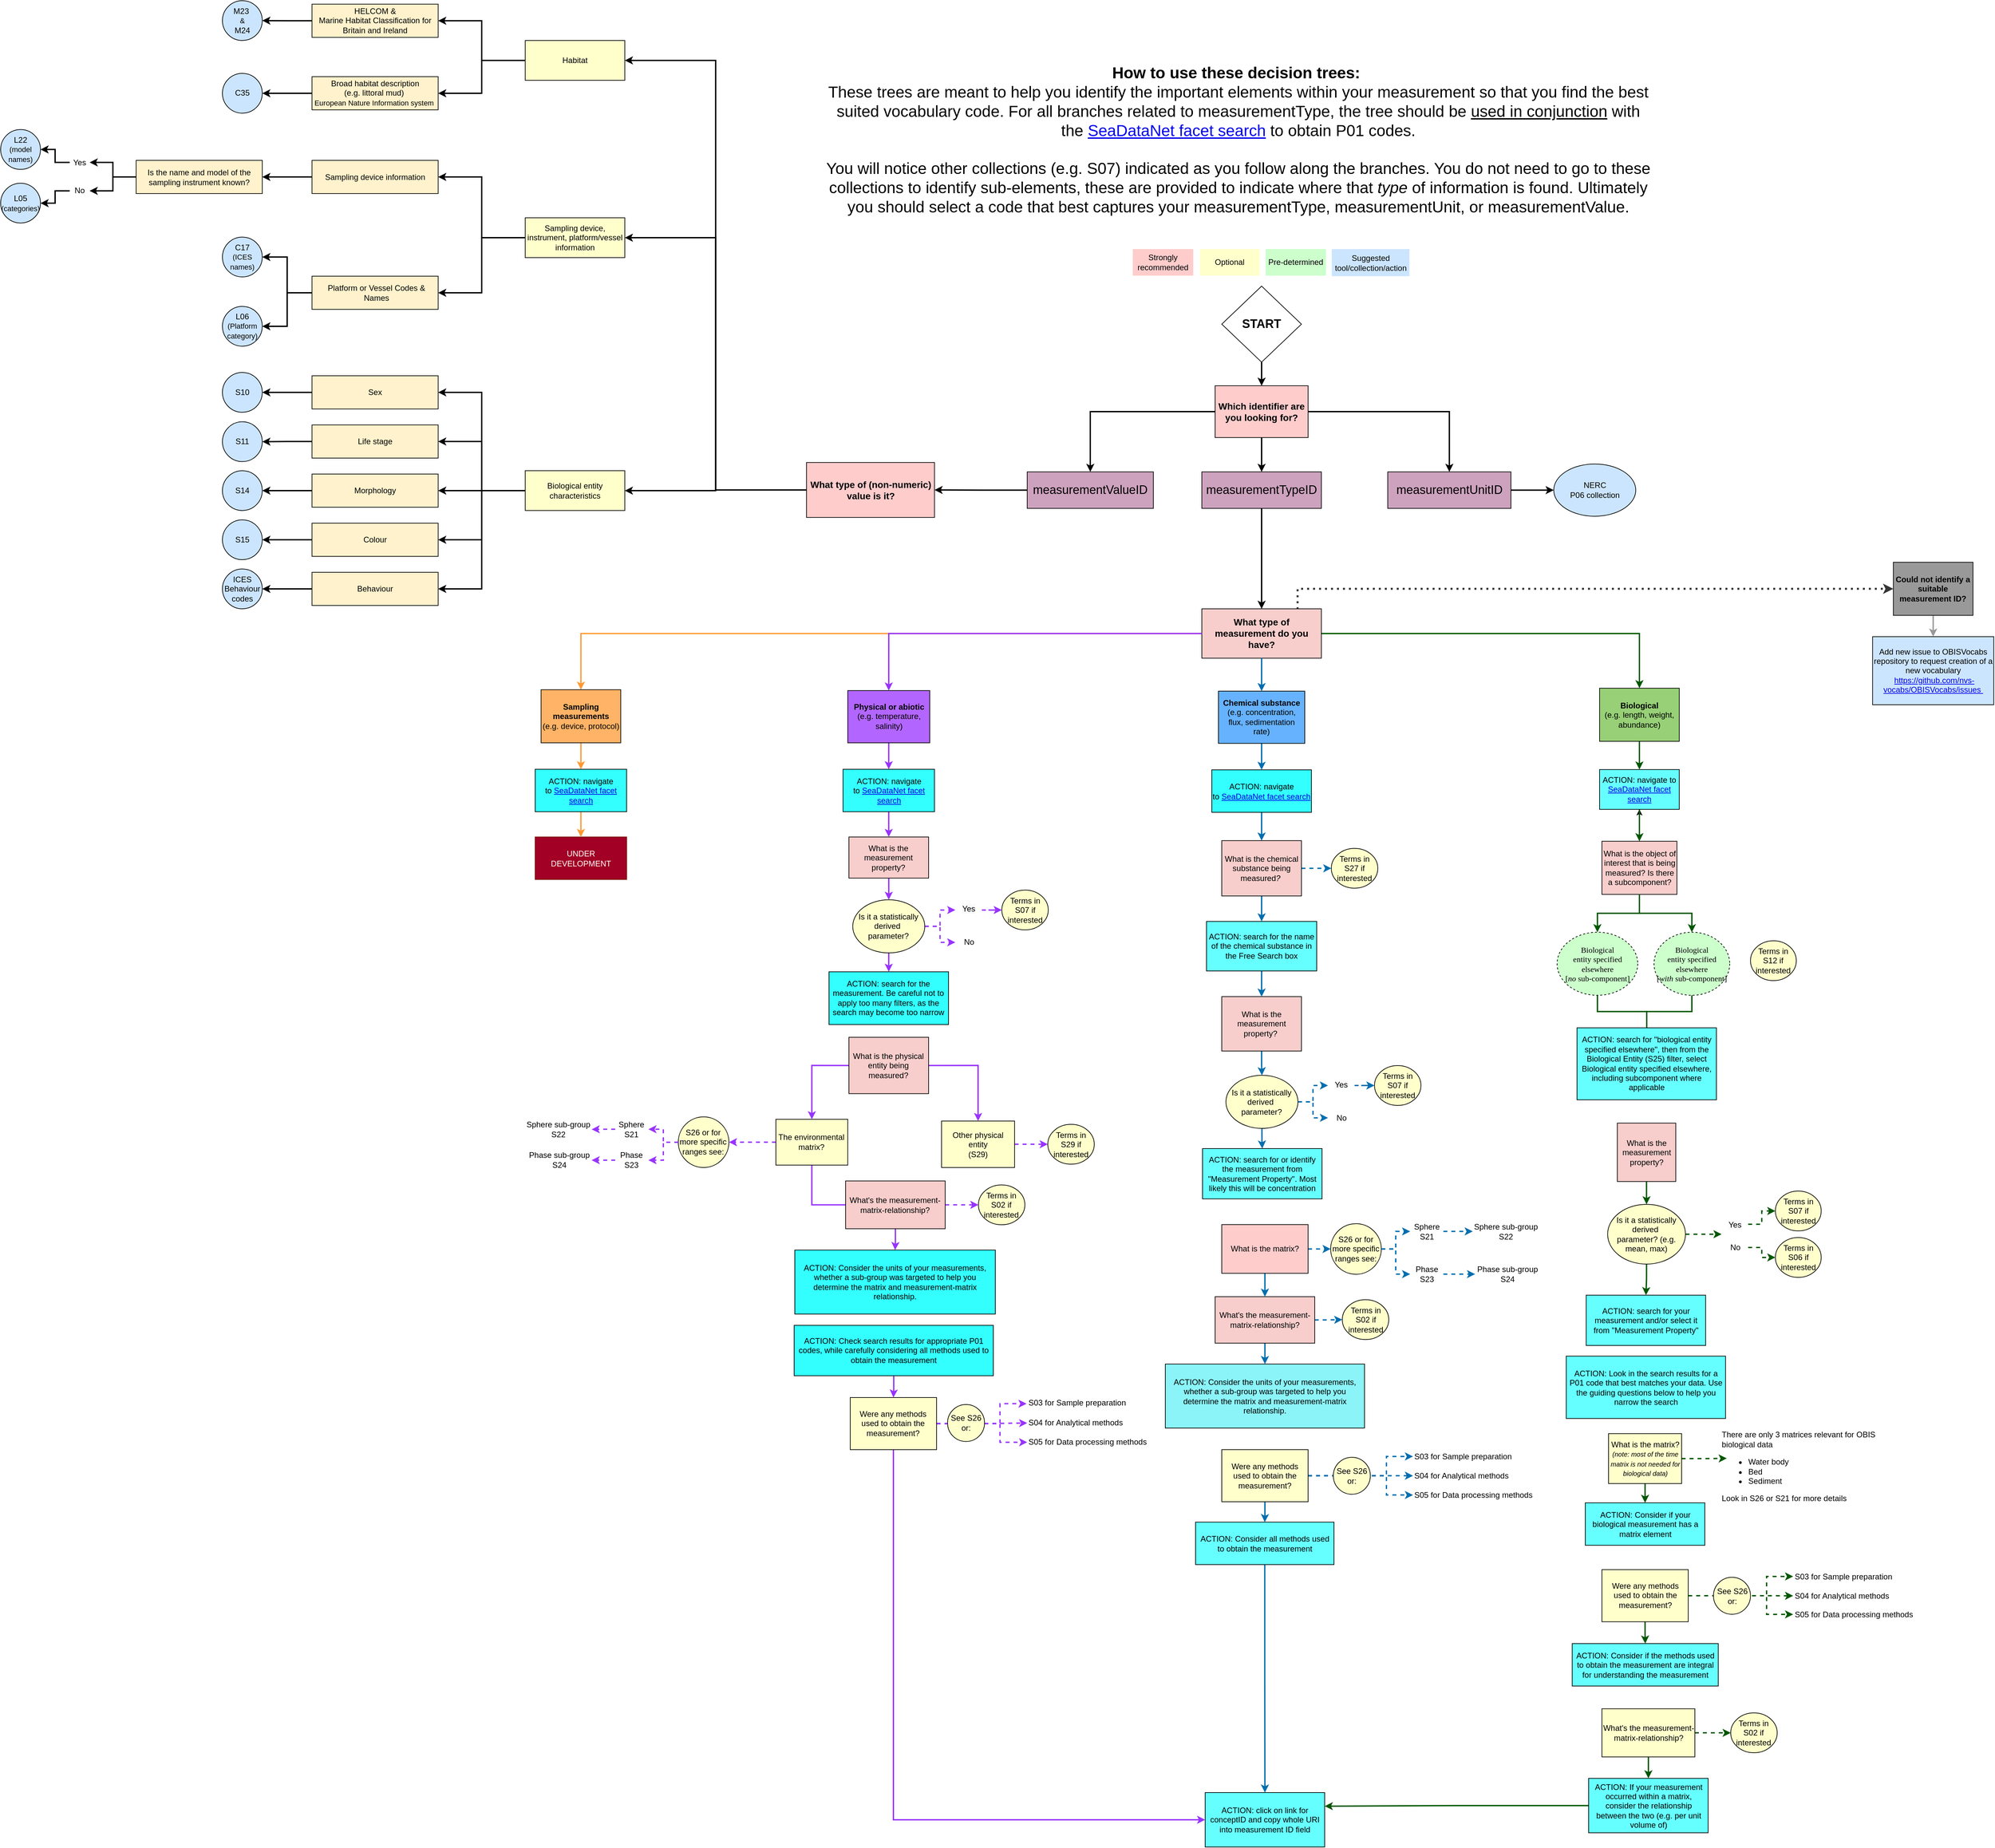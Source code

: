 <mxfile>
    <diagram id="huvjwfH_LWe6LAb27CaQ" name="Page-1">
        <mxGraphModel dx="3902" dy="3153" grid="1" gridSize="10" guides="1" tooltips="1" connect="1" arrows="1" fold="1" page="1" pageScale="1" pageWidth="850" pageHeight="1100" math="0" shadow="0">
            <root>
                <mxCell id="0"/>
                <mxCell id="1" parent="0"/>
                <mxCell id="434" style="edgeStyle=orthogonalEdgeStyle;rounded=0;orthogonalLoop=1;jettySize=auto;html=1;strokeWidth=2;strokeColor=#005700;fillColor=#008a00;" edge="1" parent="1" source="435" target="462">
                    <mxGeometry relative="1" as="geometry"/>
                </mxCell>
                <mxCell id="435" value="What is the measurement property?" style="whiteSpace=wrap;html=1;aspect=fixed;fillColor=#F8CECC;" vertex="1" parent="1">
                    <mxGeometry x="220.74" y="500.63" width="88" height="88" as="geometry"/>
                </mxCell>
                <mxCell id="436" style="edgeStyle=orthogonalEdgeStyle;shape=connector;rounded=0;orthogonalLoop=1;jettySize=auto;html=1;entryX=0;entryY=0.5;entryDx=0;entryDy=0;labelBackgroundColor=default;strokeColor=#005700;strokeWidth=2;fontFamily=Helvetica;fontSize=11;fontColor=default;endArrow=classic;fillColor=#008a00;dashed=1;" edge="1" parent="1" source="437" target="555">
                    <mxGeometry relative="1" as="geometry">
                        <mxPoint x="457.75" y="702.99" as="targetPoint"/>
                    </mxGeometry>
                </mxCell>
                <mxCell id="437" value="No" style="text;html=1;align=center;verticalAlign=middle;resizable=0;points=[];autosize=1;strokeColor=none;fillColor=none;" vertex="1" parent="1">
                    <mxGeometry x="377.75" y="672.99" width="40" height="30" as="geometry"/>
                </mxCell>
                <mxCell id="438" style="edgeStyle=orthogonalEdgeStyle;shape=connector;rounded=0;orthogonalLoop=1;jettySize=auto;html=1;entryX=0;entryY=0.5;entryDx=0;entryDy=0;labelBackgroundColor=default;strokeColor=#005700;strokeWidth=2;fontFamily=Helvetica;fontSize=11;fontColor=default;endArrow=classic;fillColor=#008a00;dashed=1;" edge="1" parent="1" source="440" target="559">
                    <mxGeometry relative="1" as="geometry">
                        <mxPoint x="400.5" y="1339.06" as="targetPoint"/>
                    </mxGeometry>
                </mxCell>
                <mxCell id="439" style="edgeStyle=orthogonalEdgeStyle;shape=connector;rounded=0;orthogonalLoop=1;jettySize=auto;html=1;labelBackgroundColor=default;strokeColor=#005700;strokeWidth=2;fontFamily=Helvetica;fontSize=11;fontColor=default;endArrow=classic;fillColor=#008a00;" edge="1" parent="1" source="440" target="621">
                    <mxGeometry relative="1" as="geometry"/>
                </mxCell>
                <mxCell id="440" value="What's the measurement-matrix-relationship?" style="whiteSpace=wrap;html=1;fillColor=#FFFFCC;" vertex="1" parent="1">
                    <mxGeometry x="197.5" y="1382.79" width="140" height="72.53" as="geometry"/>
                </mxCell>
                <mxCell id="441" style="edgeStyle=orthogonalEdgeStyle;rounded=0;orthogonalLoop=1;jettySize=auto;html=1;strokeColor=#005700;strokeWidth=2;fillColor=#008a00;dashed=1;" edge="1" parent="1" source="443">
                    <mxGeometry relative="1" as="geometry">
                        <mxPoint x="385.51" y="1005.59" as="targetPoint"/>
                    </mxGeometry>
                </mxCell>
                <mxCell id="442" style="edgeStyle=orthogonalEdgeStyle;shape=connector;rounded=0;orthogonalLoop=1;jettySize=auto;html=1;labelBackgroundColor=default;strokeColor=#005700;strokeWidth=2;fontFamily=Helvetica;fontSize=11;fontColor=default;endArrow=classic;fillColor=#008a00;" edge="1" parent="1" source="443" target="618">
                    <mxGeometry relative="1" as="geometry"/>
                </mxCell>
                <mxCell id="443" value="What is the matrix?&lt;br&gt;&lt;i&gt;&lt;font style=&quot;font-size: 10px;&quot;&gt;(note: most of the time matrix is not needed for biological data)&lt;/font&gt;&lt;/i&gt;" style="whiteSpace=wrap;html=1;fillColor=#FFFFCC;" vertex="1" parent="1">
                    <mxGeometry x="207.505" y="968.35" width="110" height="75.24" as="geometry"/>
                </mxCell>
                <mxCell id="444" style="edgeStyle=orthogonalEdgeStyle;shape=connector;rounded=0;orthogonalLoop=1;jettySize=auto;html=1;entryX=0;entryY=0.5;entryDx=0;entryDy=0;labelBackgroundColor=default;strokeColor=#005700;strokeWidth=2;fontFamily=Helvetica;fontSize=11;fontColor=default;endArrow=classic;fillColor=#008a00;dashed=1;" edge="1" parent="1" source="448" target="450">
                    <mxGeometry relative="1" as="geometry">
                        <Array as="points">
                            <mxPoint x="445.51" y="1211.59"/>
                            <mxPoint x="445.51" y="1182.59"/>
                        </Array>
                    </mxGeometry>
                </mxCell>
                <mxCell id="445" style="edgeStyle=orthogonalEdgeStyle;shape=connector;rounded=0;orthogonalLoop=1;jettySize=auto;html=1;labelBackgroundColor=default;strokeColor=#005700;strokeWidth=2;fontFamily=Helvetica;fontSize=11;fontColor=default;endArrow=classic;fillColor=#008a00;dashed=1;" edge="1" parent="1" source="448" target="451">
                    <mxGeometry relative="1" as="geometry"/>
                </mxCell>
                <mxCell id="446" style="edgeStyle=orthogonalEdgeStyle;shape=connector;rounded=0;orthogonalLoop=1;jettySize=auto;html=1;labelBackgroundColor=default;strokeColor=#005700;strokeWidth=2;fontFamily=Helvetica;fontSize=11;fontColor=default;endArrow=classic;fillColor=#008a00;dashed=1;" edge="1" parent="1" source="448" target="452">
                    <mxGeometry relative="1" as="geometry">
                        <Array as="points">
                            <mxPoint x="445.51" y="1211.59"/>
                            <mxPoint x="445.51" y="1240.59"/>
                        </Array>
                    </mxGeometry>
                </mxCell>
                <mxCell id="447" style="edgeStyle=orthogonalEdgeStyle;shape=connector;rounded=0;orthogonalLoop=1;jettySize=auto;html=1;labelBackgroundColor=default;strokeColor=#005700;strokeWidth=2;fontFamily=Helvetica;fontSize=11;fontColor=default;endArrow=classic;fillColor=#008a00;" edge="1" parent="1" source="448" target="619">
                    <mxGeometry relative="1" as="geometry"/>
                </mxCell>
                <mxCell id="448" value="Were any methods used to obtain the measurement?" style="whiteSpace=wrap;html=1;fillColor=#FFFFCC;" vertex="1" parent="1">
                    <mxGeometry x="197.505" y="1173.23" width="130" height="78.5" as="geometry"/>
                </mxCell>
                <mxCell id="449" value="See S26 &lt;br&gt;or:" style="ellipse;whiteSpace=wrap;html=1;aspect=fixed;fillColor=#FFFFCC;" vertex="1" parent="1">
                    <mxGeometry x="365.51" y="1184.73" width="55.75" height="55.75" as="geometry"/>
                </mxCell>
                <mxCell id="450" value="&lt;div&gt;S03 for Sample preparation&lt;/div&gt;" style="text;html=1;strokeColor=none;fillColor=none;align=left;verticalAlign=middle;whiteSpace=wrap;rounded=0;" vertex="1" parent="1">
                    <mxGeometry x="485.51" y="1168.54" width="159.01" height="30" as="geometry"/>
                </mxCell>
                <mxCell id="451" value="&lt;div&gt;S04 for Analytical methods&lt;/div&gt;" style="text;html=1;strokeColor=none;fillColor=none;align=left;verticalAlign=middle;whiteSpace=wrap;rounded=0;" vertex="1" parent="1">
                    <mxGeometry x="485.51" y="1197.59" width="160" height="30" as="geometry"/>
                </mxCell>
                <mxCell id="452" value="&lt;div&gt;S05 for Data processing methods&lt;/div&gt;" style="text;html=1;strokeColor=none;fillColor=none;align=left;verticalAlign=middle;whiteSpace=wrap;rounded=0;" vertex="1" parent="1">
                    <mxGeometry x="485.51" y="1226.42" width="190" height="30" as="geometry"/>
                </mxCell>
                <mxCell id="453" style="edgeStyle=orthogonalEdgeStyle;shape=connector;rounded=0;orthogonalLoop=1;jettySize=auto;html=1;labelBackgroundColor=default;strokeColor=#005700;strokeWidth=2;fontFamily=Helvetica;fontSize=11;fontColor=default;endArrow=classic;fillColor=#008a00;entryX=0;entryY=0.5;entryDx=0;entryDy=0;dashed=1;" edge="1" parent="1" source="454" target="466">
                    <mxGeometry relative="1" as="geometry"/>
                </mxCell>
                <mxCell id="454" value="&lt;span style=&quot;color: rgb(0, 0, 0); font-family: Helvetica; font-size: 12px; font-style: normal; font-variant-ligatures: normal; font-variant-caps: normal; font-weight: 400; letter-spacing: normal; orphans: 2; text-indent: 0px; text-transform: none; widows: 2; word-spacing: 0px; -webkit-text-stroke-width: 0px; background-color: rgb(248, 249, 250); text-decoration-thickness: initial; text-decoration-style: initial; text-decoration-color: initial; float: none; display: inline !important;&quot;&gt;Yes&lt;br&gt;&lt;/span&gt;" style="text;whiteSpace=wrap;html=1;align=center;" vertex="1" parent="1">
                    <mxGeometry x="377.75" y="640.49" width="40" height="25" as="geometry"/>
                </mxCell>
                <mxCell id="455" style="edgeStyle=orthogonalEdgeStyle;rounded=0;orthogonalLoop=1;jettySize=auto;html=1;labelBackgroundColor=default;strokeColor=#005700;strokeWidth=2;fontFamily=Helvetica;fontSize=11;fontColor=default;endArrow=none;fillColor=#008a00;endFill=0;entryX=0.5;entryY=0;entryDx=0;entryDy=0;" edge="1" parent="1" source="456" target="616">
                    <mxGeometry relative="1" as="geometry"/>
                </mxCell>
                <mxCell id="456" value="&lt;span style=&quot;font-family: Verdana;&quot;&gt;Biological&lt;br&gt;entity specified elsewhere &lt;br&gt;[&lt;i&gt;no&lt;/i&gt; sub-component]&lt;br&gt;&lt;/span&gt;" style="ellipse;whiteSpace=wrap;html=1;align=center;dashed=1;fillColor=#CCFFCC;" vertex="1" parent="1">
                    <mxGeometry x="130" y="213.13" width="121.5" height="95" as="geometry"/>
                </mxCell>
                <mxCell id="457" style="edgeStyle=orthogonalEdgeStyle;rounded=0;orthogonalLoop=1;jettySize=auto;html=1;exitX=0.5;exitY=1;exitDx=0;exitDy=0;strokeWidth=2;strokeColor=#005700;fillColor=#008a00;" edge="1" parent="1" source="459" target="456">
                    <mxGeometry relative="1" as="geometry"/>
                </mxCell>
                <mxCell id="458" value="" style="edgeStyle=orthogonalEdgeStyle;rounded=0;orthogonalLoop=1;jettySize=auto;html=1;" edge="1" parent="1" source="459" target="550">
                    <mxGeometry relative="1" as="geometry"/>
                </mxCell>
                <mxCell id="459" value="What is the object of interest that is being measured? Is there a subcomponent?" style="whiteSpace=wrap;html=1;align=center;fillColor=#F8CECC;" vertex="1" parent="1">
                    <mxGeometry x="197.5" y="76.13" width="113" height="80" as="geometry"/>
                </mxCell>
                <mxCell id="460" style="edgeStyle=orthogonalEdgeStyle;shape=connector;rounded=0;orthogonalLoop=1;jettySize=auto;html=1;exitX=1;exitY=0.5;exitDx=0;exitDy=0;labelBackgroundColor=default;strokeColor=#005700;strokeWidth=2;fontFamily=Helvetica;fontSize=11;fontColor=default;endArrow=classic;fillColor=#008a00;dashed=1;" edge="1" parent="1" source="462">
                    <mxGeometry relative="1" as="geometry">
                        <mxPoint x="377.75" y="667.99" as="targetPoint"/>
                    </mxGeometry>
                </mxCell>
                <mxCell id="461" style="edgeStyle=orthogonalEdgeStyle;shape=connector;rounded=0;orthogonalLoop=1;jettySize=auto;html=1;exitX=0.5;exitY=1;exitDx=0;exitDy=0;labelBackgroundColor=default;strokeColor=#005700;strokeWidth=2;fontFamily=Helvetica;fontSize=11;fontColor=default;endArrow=classic;fillColor=#008a00;" edge="1" parent="1" source="462" target="617">
                    <mxGeometry relative="1" as="geometry"/>
                </mxCell>
                <mxCell id="462" value="&lt;div style=&quot;border-color: var(--border-color);&quot;&gt;Is it a statistically derived&amp;nbsp;&lt;/div&gt;parameter? (e.g. mean, max)" style="ellipse;whiteSpace=wrap;html=1;fillColor=#FFFFCC;" vertex="1" parent="1">
                    <mxGeometry x="206.12" y="622.99" width="117.25" height="90" as="geometry"/>
                </mxCell>
                <mxCell id="463" value="Optional" style="text;html=1;strokeColor=none;fillColor=#FFFFCC;align=center;verticalAlign=middle;whiteSpace=wrap;rounded=0;" vertex="1" parent="1">
                    <mxGeometry x="-407.98" y="-815.84" width="90" height="40" as="geometry"/>
                </mxCell>
                <mxCell id="464" value="Strongly recommended" style="text;html=1;strokeColor=none;fillColor=#FFCCCC;align=center;verticalAlign=middle;whiteSpace=wrap;rounded=0;" vertex="1" parent="1">
                    <mxGeometry x="-508.99" y="-815.84" width="91.01" height="40" as="geometry"/>
                </mxCell>
                <mxCell id="465" value="Pre-determined" style="text;html=1;strokeColor=none;fillColor=#CCFFCC;align=center;verticalAlign=middle;whiteSpace=wrap;rounded=0;" vertex="1" parent="1">
                    <mxGeometry x="-308.99" y="-815.84" width="91.01" height="40" as="geometry"/>
                </mxCell>
                <mxCell id="466" value="Terms in S07 if interested" style="ellipse;whiteSpace=wrap;html=1;fillColor=#FFFFCC;" vertex="1" parent="1">
                    <mxGeometry x="458.74" y="602.99" width="69.01" height="60" as="geometry"/>
                </mxCell>
                <mxCell id="467" value="" style="edgeStyle=orthogonalEdgeStyle;rounded=0;orthogonalLoop=1;jettySize=auto;html=1;strokeWidth=2;strokeColor=#005700;fillColor=#008a00;entryX=0.5;entryY=0;entryDx=0;entryDy=0;" edge="1" parent="1" source="470" target="499">
                    <mxGeometry relative="1" as="geometry">
                        <mxPoint x="400" y="-190" as="targetPoint"/>
                    </mxGeometry>
                </mxCell>
                <mxCell id="468" style="edgeStyle=orthogonalEdgeStyle;shape=connector;rounded=0;orthogonalLoop=1;jettySize=auto;html=1;labelBackgroundColor=default;strokeColor=#363636;strokeWidth=3;fontFamily=Helvetica;fontSize=11;fontColor=default;endArrow=classic;dashed=1;dashPattern=1 2;exitX=0.801;exitY=0.008;exitDx=0;exitDy=0;exitPerimeter=0;" edge="1" parent="1" source="470" target="604">
                    <mxGeometry relative="1" as="geometry"/>
                </mxCell>
                <mxCell id="469" style="edgeStyle=orthogonalEdgeStyle;shape=connector;rounded=0;orthogonalLoop=1;jettySize=auto;html=1;entryX=0.5;entryY=0;entryDx=0;entryDy=0;labelBackgroundColor=default;strokeColor=#FF9933;strokeWidth=2;align=center;verticalAlign=middle;fontFamily=Helvetica;fontSize=11;fontColor=default;endArrow=classic;" edge="1" parent="1" source="470" target="477">
                    <mxGeometry relative="1" as="geometry"/>
                </mxCell>
                <mxCell id="470" value="&lt;font style=&quot;font-size: 14px;&quot;&gt;What type of measurement do you have?&lt;/font&gt;" style="whiteSpace=wrap;html=1;align=center;fillColor=#F8CECC;fontStyle=1" vertex="1" parent="1">
                    <mxGeometry x="-405" y="-274" width="180" height="74.36" as="geometry"/>
                </mxCell>
                <mxCell id="471" value="" style="edgeStyle=orthogonalEdgeStyle;rounded=0;orthogonalLoop=1;jettySize=auto;html=1;exitX=0.5;exitY=1;exitDx=0;exitDy=0;strokeWidth=2;strokeColor=#005700;fillColor=#008a00;" edge="1" parent="1" source="499" target="550">
                    <mxGeometry relative="1" as="geometry"/>
                </mxCell>
                <mxCell id="472" style="edgeStyle=orthogonalEdgeStyle;rounded=0;orthogonalLoop=1;jettySize=auto;html=1;strokeColor=#9933FF;strokeWidth=2;" edge="1" parent="1" source="473" target="480">
                    <mxGeometry relative="1" as="geometry"/>
                </mxCell>
                <mxCell id="473" value="&lt;b&gt;Physical or abiotic &lt;/b&gt;(e.g. temperature, salinity)" style="whiteSpace=wrap;html=1;align=center;fillColor=#B266FF;" vertex="1" parent="1">
                    <mxGeometry x="-938.26" y="-150.86" width="123.5" height="78.72" as="geometry"/>
                </mxCell>
                <mxCell id="474" style="edgeStyle=orthogonalEdgeStyle;shape=connector;rounded=0;orthogonalLoop=1;jettySize=auto;html=1;entryX=0.5;entryY=0;entryDx=0;entryDy=0;labelBackgroundColor=default;strokeColor=#006EAF;strokeWidth=2;fontFamily=Helvetica;fontSize=11;fontColor=default;endArrow=classic;fillColor=#1ba1e2;" edge="1" parent="1" source="475" target="482">
                    <mxGeometry relative="1" as="geometry"/>
                </mxCell>
                <mxCell id="475" value="&lt;b&gt;Chemical substance&lt;/b&gt;&lt;br&gt;(e.g. concentration, flux, sedimentation rate)" style="whiteSpace=wrap;html=1;fillColor=#66B2FF;" vertex="1" parent="1">
                    <mxGeometry x="-380" y="-150" width="130" height="78.72" as="geometry"/>
                </mxCell>
                <mxCell id="476" style="edgeStyle=orthogonalEdgeStyle;shape=connector;rounded=0;orthogonalLoop=1;jettySize=auto;html=1;entryX=0.5;entryY=0;entryDx=0;entryDy=0;labelBackgroundColor=default;strokeColor=#FF9933;strokeWidth=2;align=center;verticalAlign=middle;fontFamily=Helvetica;fontSize=11;fontColor=default;endArrow=classic;" edge="1" parent="1" source="477" target="644">
                    <mxGeometry relative="1" as="geometry"/>
                </mxCell>
                <mxCell id="477" value="&lt;b&gt;Sampling measurements&lt;/b&gt;&lt;br&gt;(e.g. device, protocol)" style="whiteSpace=wrap;html=1;fillColor=#FFB366;" vertex="1" parent="1">
                    <mxGeometry x="-1400.14" y="-152.14" width="120" height="80" as="geometry"/>
                </mxCell>
                <mxCell id="478" style="edgeStyle=orthogonalEdgeStyle;rounded=0;orthogonalLoop=1;jettySize=auto;html=1;entryX=0.5;entryY=0;entryDx=0;entryDy=0;strokeWidth=2;strokeColor=#005700;fillColor=#008a00;exitX=0.5;exitY=1;exitDx=0;exitDy=0;" edge="1" parent="1" source="550" target="459">
                    <mxGeometry relative="1" as="geometry">
                        <mxPoint x="207.25" y="38.13" as="sourcePoint"/>
                    </mxGeometry>
                </mxCell>
                <mxCell id="479" style="edgeStyle=orthogonalEdgeStyle;shape=connector;rounded=0;orthogonalLoop=1;jettySize=auto;html=1;labelBackgroundColor=default;strokeColor=#9933FF;strokeWidth=2;fontFamily=Helvetica;fontSize=11;fontColor=default;endArrow=classic;" edge="1" parent="1" source="480" target="509">
                    <mxGeometry relative="1" as="geometry"/>
                </mxCell>
                <mxCell id="480" value="ACTION: navigate to&amp;nbsp;&lt;a href=&quot;https://vocab.seadatanet.org/p01-facet-search&quot;&gt;SeaDataNet facet search&lt;/a&gt;" style="whiteSpace=wrap;html=1;fillColor=#33FFFF;" vertex="1" parent="1">
                    <mxGeometry x="-945.38" y="-32.32" width="137.74" height="64" as="geometry"/>
                </mxCell>
                <mxCell id="481" style="edgeStyle=orthogonalEdgeStyle;shape=connector;rounded=0;orthogonalLoop=1;jettySize=auto;html=1;labelBackgroundColor=default;strokeColor=#006EAF;strokeWidth=2;fontFamily=Helvetica;fontSize=11;fontColor=default;endArrow=classic;fillColor=#1ba1e2;entryX=0.5;entryY=0;entryDx=0;entryDy=0;" edge="1" parent="1" source="482" target="507">
                    <mxGeometry relative="1" as="geometry"/>
                </mxCell>
                <mxCell id="482" value="ACTION: navigate to&amp;nbsp;&lt;a href=&quot;https://vocab.seadatanet.org/p01-facet-search&quot;&gt;SeaDataNet facet search&lt;/a&gt;" style="whiteSpace=wrap;html=1;fillColor=#33FFFF;" vertex="1" parent="1">
                    <mxGeometry x="-390" y="-31.46" width="150" height="64" as="geometry"/>
                </mxCell>
                <mxCell id="483" style="edgeStyle=orthogonalEdgeStyle;rounded=0;orthogonalLoop=1;jettySize=auto;html=1;strokeWidth=2;" edge="1" parent="1" source="484" target="470">
                    <mxGeometry relative="1" as="geometry"/>
                </mxCell>
                <mxCell id="484" value="&lt;font style=&quot;font-size: 18px;&quot;&gt;measurementTypeID&lt;/font&gt;" style="whiteSpace=wrap;html=1;align=center;fillColor=#CDA2BE;" vertex="1" parent="1">
                    <mxGeometry x="-405" y="-480.28" width="180" height="55" as="geometry"/>
                </mxCell>
                <mxCell id="485" style="edgeStyle=orthogonalEdgeStyle;shape=connector;rounded=0;orthogonalLoop=1;jettySize=auto;html=1;entryX=0;entryY=0.5;entryDx=0;entryDy=0;labelBackgroundColor=default;strokeColor=default;strokeWidth=2;fontFamily=Helvetica;fontSize=11;fontColor=default;endArrow=classic;" edge="1" parent="1" source="486" target="491">
                    <mxGeometry relative="1" as="geometry"/>
                </mxCell>
                <mxCell id="486" value="&lt;font style=&quot;font-size: 18px;&quot;&gt;measurementUnitID&lt;/font&gt;" style="whiteSpace=wrap;html=1;align=center;fillColor=#CDA2BE;" vertex="1" parent="1">
                    <mxGeometry x="-125" y="-480.28" width="185.5" height="55" as="geometry"/>
                </mxCell>
                <mxCell id="487" style="edgeStyle=orthogonalEdgeStyle;rounded=0;orthogonalLoop=1;jettySize=auto;html=1;strokeWidth=2;exitX=0;exitY=0.5;exitDx=0;exitDy=0;entryX=1;entryY=0.5;entryDx=0;entryDy=0;" edge="1" parent="1" source="612" target="494">
                    <mxGeometry relative="1" as="geometry"/>
                </mxCell>
                <mxCell id="488" style="edgeStyle=orthogonalEdgeStyle;rounded=0;orthogonalLoop=1;jettySize=auto;html=1;entryX=1;entryY=0.5;entryDx=0;entryDy=0;strokeWidth=2;exitX=0;exitY=0.5;exitDx=0;exitDy=0;" edge="1" parent="1" source="610" target="498">
                    <mxGeometry relative="1" as="geometry"/>
                </mxCell>
                <mxCell id="489" style="edgeStyle=orthogonalEdgeStyle;shape=connector;rounded=0;orthogonalLoop=1;jettySize=auto;html=1;entryX=1;entryY=0.5;entryDx=0;entryDy=0;labelBackgroundColor=default;strokeColor=default;strokeWidth=2;fontFamily=Helvetica;fontSize=11;fontColor=default;endArrow=classic;" edge="1" parent="1" source="490" target="519">
                    <mxGeometry relative="1" as="geometry"/>
                </mxCell>
                <mxCell id="490" value="&lt;font style=&quot;font-size: 18px;&quot;&gt;measurementValueID&lt;/font&gt;" style="whiteSpace=wrap;html=1;align=center;fillColor=#CDA2BE;" vertex="1" parent="1">
                    <mxGeometry x="-668" y="-480.28" width="190" height="55" as="geometry"/>
                </mxCell>
                <mxCell id="491" value="NERC &lt;br&gt;P06 collection" style="ellipse;whiteSpace=wrap;html=1;fillColor=#CCE5FF;" vertex="1" parent="1">
                    <mxGeometry x="125" y="-492.14" width="123.5" height="78.72" as="geometry"/>
                </mxCell>
                <mxCell id="492" style="edgeStyle=orthogonalEdgeStyle;shape=connector;rounded=0;orthogonalLoop=1;jettySize=auto;html=1;entryX=1;entryY=0.5;entryDx=0;entryDy=0;labelBackgroundColor=default;strokeColor=default;strokeWidth=2;fontFamily=Helvetica;fontSize=11;fontColor=default;endArrow=classic;" edge="1" parent="1" source="494" target="500">
                    <mxGeometry relative="1" as="geometry"/>
                </mxCell>
                <mxCell id="493" style="edgeStyle=orthogonalEdgeStyle;shape=connector;rounded=0;orthogonalLoop=1;jettySize=auto;html=1;entryX=1;entryY=0.5;entryDx=0;entryDy=0;labelBackgroundColor=default;strokeColor=default;strokeWidth=2;align=center;verticalAlign=middle;fontFamily=Helvetica;fontSize=11;fontColor=default;endArrow=classic;" edge="1" parent="1" source="494" target="653">
                    <mxGeometry relative="1" as="geometry"/>
                </mxCell>
                <mxCell id="494" value="&lt;table&gt;&lt;thead&gt;&lt;tr&gt;&lt;td&gt;&lt;strong&gt;&lt;/strong&gt;&lt;br&gt;&lt;/td&gt;&lt;td&gt;Platform or Vessel Codes &amp;amp; Names&lt;br&gt;&lt;/td&gt;&lt;/tr&gt;&lt;/thead&gt;&lt;/table&gt;" style="whiteSpace=wrap;html=1;align=center;fillColor=#FFF2CC;" vertex="1" parent="1">
                    <mxGeometry x="-1745.13" y="-775.02" width="190" height="50" as="geometry"/>
                </mxCell>
                <mxCell id="495" style="edgeStyle=orthogonalEdgeStyle;shape=connector;rounded=0;orthogonalLoop=1;jettySize=auto;html=1;entryX=1;entryY=0.5;entryDx=0;entryDy=0;labelBackgroundColor=default;strokeColor=default;strokeWidth=2;fontFamily=Helvetica;fontSize=11;fontColor=default;endArrow=classic;" edge="1" parent="1" source="496" target="501">
                    <mxGeometry relative="1" as="geometry"/>
                </mxCell>
                <mxCell id="496" value="Sex" style="whiteSpace=wrap;html=1;align=center;fillColor=#FFF2CC;" vertex="1" parent="1">
                    <mxGeometry x="-1745.13" y="-625.0" width="190" height="50" as="geometry"/>
                </mxCell>
                <mxCell id="497" style="edgeStyle=orthogonalEdgeStyle;shape=connector;rounded=0;orthogonalLoop=1;jettySize=auto;html=1;entryX=1;entryY=0.5;entryDx=0;entryDy=0;labelBackgroundColor=default;strokeColor=default;strokeWidth=2;fontFamily=Helvetica;fontSize=11;fontColor=default;endArrow=classic;" edge="1" parent="1" source="498" target="502">
                    <mxGeometry relative="1" as="geometry"/>
                </mxCell>
                <mxCell id="498" value="Life stage" style="whiteSpace=wrap;html=1;align=center;fillColor=#FFF2CC;" vertex="1" parent="1">
                    <mxGeometry x="-1745.13" y="-551" width="190" height="50" as="geometry"/>
                </mxCell>
                <mxCell id="499" value="&lt;b&gt;Biological&lt;/b&gt; &lt;br&gt;(e.g. length, weight, abundance)" style="whiteSpace=wrap;html=1;align=center;fillColor=#97D077;" vertex="1" parent="1">
                    <mxGeometry x="194" y="-154.41" width="120" height="80" as="geometry"/>
                </mxCell>
                <mxCell id="500" value="C17&lt;br&gt;&lt;font style=&quot;font-size: 11px;&quot;&gt;(ICES names)&lt;/font&gt;" style="ellipse;whiteSpace=wrap;html=1;fillColor=#CCE5FF;" vertex="1" parent="1">
                    <mxGeometry x="-1880" y="-833.91" width="60" height="60" as="geometry"/>
                </mxCell>
                <mxCell id="501" value="S10" style="ellipse;whiteSpace=wrap;html=1;fillColor=#CCE5FF;" vertex="1" parent="1">
                    <mxGeometry x="-1880" y="-630" width="60" height="60" as="geometry"/>
                </mxCell>
                <mxCell id="502" value="S11" style="ellipse;whiteSpace=wrap;html=1;fillColor=#CCE5FF;" vertex="1" parent="1">
                    <mxGeometry x="-1880" y="-555.7" width="60" height="60" as="geometry"/>
                </mxCell>
                <mxCell id="503" value="&lt;font style=&quot;font-size: 24px;&quot;&gt;How to use these decision trees:&amp;nbsp;&lt;br&gt;&lt;span style=&quot;font-weight: normal;&quot;&gt;These trees are meant to help you identify the important elements within your measurement so that you find the best suited vocabulary code.&amp;nbsp;&lt;/span&gt;&lt;span style=&quot;font-weight: 400;&quot;&gt;For all branches related to measurementType, the tree should be&amp;nbsp;&lt;/span&gt;&lt;u style=&quot;border-color: var(--border-color); font-weight: 400;&quot;&gt;used in conjunction&lt;/u&gt;&lt;span style=&quot;font-weight: 400;&quot;&gt;&amp;nbsp;with the&amp;nbsp;&lt;/span&gt;&lt;a style=&quot;border-color: var(--border-color); font-weight: 400;&quot; href=&quot;https://vocab.seadatanet.org/p01-facet-search&quot;&gt;SeaDataNet facet search&lt;/a&gt;&lt;span style=&quot;font-weight: 400;&quot;&gt;&amp;nbsp;to obtain P01 codes.&lt;br&gt;&lt;/span&gt;&lt;span style=&quot;font-weight: normal;&quot;&gt;&lt;br&gt;You will notice other collections (e.g. S07) indicated as you follow along the branches. You do not need to go to these collections to identify sub-elements, these are provided to indicate where that &lt;i&gt;type&lt;/i&gt;&amp;nbsp;of information is found. Ultimately you should select a code that best captures your measurementType, measurementUnit, or measurementValue.&lt;br&gt;&lt;/span&gt;&lt;/font&gt;" style="text;html=1;strokeColor=none;fillColor=none;align=center;verticalAlign=middle;whiteSpace=wrap;rounded=0;fontStyle=1" vertex="1" parent="1">
                    <mxGeometry x="-980" y="-1130" width="1260" height="300" as="geometry"/>
                </mxCell>
                <mxCell id="504" value="Suggested tool/collection/action" style="text;html=1;strokeColor=none;fillColor=#CCE5FF;align=center;verticalAlign=middle;whiteSpace=wrap;rounded=0;" vertex="1" parent="1">
                    <mxGeometry x="-209.34" y="-815.84" width="116.99" height="40.82" as="geometry"/>
                </mxCell>
                <mxCell id="505" style="edgeStyle=orthogonalEdgeStyle;shape=connector;rounded=0;orthogonalLoop=1;jettySize=auto;html=1;entryX=0;entryY=0.5;entryDx=0;entryDy=0;labelBackgroundColor=default;strokeColor=#006EAF;strokeWidth=2;fontFamily=Helvetica;fontSize=11;fontColor=default;endArrow=classic;fillColor=#1ba1e2;dashed=1;" edge="1" parent="1" source="507" target="557">
                    <mxGeometry relative="1" as="geometry"/>
                </mxCell>
                <mxCell id="506" style="edgeStyle=orthogonalEdgeStyle;shape=connector;rounded=0;orthogonalLoop=1;jettySize=auto;html=1;labelBackgroundColor=default;strokeColor=#006EAF;strokeWidth=2;fontFamily=Helvetica;fontSize=11;fontColor=default;endArrow=classic;fillColor=#1ba1e2;" edge="1" parent="1" source="507" target="624">
                    <mxGeometry relative="1" as="geometry"/>
                </mxCell>
                <mxCell id="507" value="What is the chemical substance being measured&lt;i&gt;?&amp;nbsp;&lt;br&gt;&lt;/i&gt;" style="whiteSpace=wrap;html=1;fillColor=#F8CECC;" vertex="1" parent="1">
                    <mxGeometry x="-375" y="75.15" width="120" height="83.39" as="geometry"/>
                </mxCell>
                <mxCell id="508" style="edgeStyle=orthogonalEdgeStyle;shape=connector;rounded=0;orthogonalLoop=1;jettySize=auto;html=1;labelBackgroundColor=default;strokeColor=#9933FF;strokeWidth=2;fontFamily=Helvetica;fontSize=11;fontColor=default;endArrow=classic;" edge="1" parent="1" source="509" target="578">
                    <mxGeometry relative="1" as="geometry">
                        <mxPoint x="-875.765" y="199.68" as="targetPoint"/>
                    </mxGeometry>
                </mxCell>
                <mxCell id="509" value="What is the measurement property?" style="whiteSpace=wrap;html=1;fillColor=#F8CECC;" vertex="1" parent="1">
                    <mxGeometry x="-936.51" y="69.68" width="120" height="62" as="geometry"/>
                </mxCell>
                <mxCell id="510" style="edgeStyle=orthogonalEdgeStyle;shape=connector;rounded=0;orthogonalLoop=1;jettySize=auto;html=1;entryX=0.5;entryY=0;entryDx=0;entryDy=0;labelBackgroundColor=default;strokeColor=default;strokeWidth=2;fontFamily=Helvetica;fontSize=11;fontColor=default;endArrow=classic;" edge="1" parent="1" source="511" target="515">
                    <mxGeometry relative="1" as="geometry"/>
                </mxCell>
                <mxCell id="511" value="&lt;b&gt;&lt;font style=&quot;font-size: 18px;&quot;&gt;START&lt;/font&gt;&lt;/b&gt;" style="rhombus;whiteSpace=wrap;html=1;" vertex="1" parent="1">
                    <mxGeometry x="-375" y="-760" width="120" height="114.46" as="geometry"/>
                </mxCell>
                <mxCell id="512" style="edgeStyle=orthogonalEdgeStyle;shape=connector;rounded=0;orthogonalLoop=1;jettySize=auto;html=1;labelBackgroundColor=default;strokeColor=default;strokeWidth=2;fontFamily=Helvetica;fontSize=11;fontColor=default;endArrow=classic;" edge="1" parent="1" source="515" target="484">
                    <mxGeometry relative="1" as="geometry"/>
                </mxCell>
                <mxCell id="513" style="edgeStyle=orthogonalEdgeStyle;shape=connector;rounded=0;orthogonalLoop=1;jettySize=auto;html=1;labelBackgroundColor=default;strokeColor=default;strokeWidth=2;fontFamily=Helvetica;fontSize=11;fontColor=default;endArrow=classic;" edge="1" parent="1" source="515" target="490">
                    <mxGeometry relative="1" as="geometry"/>
                </mxCell>
                <mxCell id="514" style="edgeStyle=orthogonalEdgeStyle;shape=connector;rounded=0;orthogonalLoop=1;jettySize=auto;html=1;labelBackgroundColor=default;strokeColor=default;strokeWidth=2;fontFamily=Helvetica;fontSize=11;fontColor=default;endArrow=classic;" edge="1" parent="1" source="515" target="486">
                    <mxGeometry relative="1" as="geometry"/>
                </mxCell>
                <mxCell id="515" value="&lt;font style=&quot;font-size: 14px;&quot;&gt;Which identifier are you looking for?&lt;/font&gt;" style="whiteSpace=wrap;html=1;fillColor=#FFCCCC;fontStyle=1" vertex="1" parent="1">
                    <mxGeometry x="-385" y="-610" width="140" height="78.08" as="geometry"/>
                </mxCell>
                <mxCell id="516" style="edgeStyle=orthogonalEdgeStyle;shape=connector;rounded=0;orthogonalLoop=1;jettySize=auto;html=1;entryX=1;entryY=0.5;entryDx=0;entryDy=0;labelBackgroundColor=default;strokeColor=default;strokeWidth=2;fontFamily=Helvetica;fontSize=11;fontColor=default;endArrow=classic;" edge="1" parent="1" source="519" target="612">
                    <mxGeometry relative="1" as="geometry"/>
                </mxCell>
                <mxCell id="517" style="edgeStyle=orthogonalEdgeStyle;shape=connector;rounded=0;orthogonalLoop=1;jettySize=auto;html=1;entryX=1;entryY=0.5;entryDx=0;entryDy=0;labelBackgroundColor=default;strokeColor=default;strokeWidth=2;fontFamily=Helvetica;fontSize=11;fontColor=default;endArrow=classic;" edge="1" parent="1" source="519" target="610">
                    <mxGeometry relative="1" as="geometry"/>
                </mxCell>
                <mxCell id="518" style="edgeStyle=orthogonalEdgeStyle;shape=connector;rounded=0;orthogonalLoop=1;jettySize=auto;html=1;entryX=1;entryY=0.5;entryDx=0;entryDy=0;labelBackgroundColor=default;strokeColor=default;strokeWidth=2;align=center;verticalAlign=middle;fontFamily=Helvetica;fontSize=11;fontColor=default;endArrow=classic;" edge="1" parent="1" source="519" target="637">
                    <mxGeometry relative="1" as="geometry"/>
                </mxCell>
                <mxCell id="519" value="&lt;font style=&quot;font-size: 14px;&quot;&gt;What type of (non-numeric) value is it?&lt;/font&gt;" style="whiteSpace=wrap;html=1;fillColor=#FFCCCC;fontStyle=1" vertex="1" parent="1">
                    <mxGeometry x="-1000.38" y="-494.39" width="192.74" height="82.78" as="geometry"/>
                </mxCell>
                <mxCell id="520" style="edgeStyle=orthogonalEdgeStyle;shape=connector;rounded=0;orthogonalLoop=1;jettySize=auto;html=1;labelBackgroundColor=default;strokeColor=#006EAF;strokeWidth=2;fontFamily=Helvetica;fontSize=11;fontColor=default;endArrow=classic;fillColor=#1ba1e2;" edge="1" parent="1" source="521" target="528">
                    <mxGeometry relative="1" as="geometry"/>
                </mxCell>
                <mxCell id="521" value="What is the measurement property?&amp;nbsp;" style="whiteSpace=wrap;html=1;fillColor=#F8CECC;" vertex="1" parent="1">
                    <mxGeometry x="-375" y="310.11" width="120" height="82" as="geometry"/>
                </mxCell>
                <mxCell id="522" value="No" style="text;html=1;align=center;verticalAlign=middle;resizable=0;points=[];autosize=1;strokeColor=none;fillColor=none;" vertex="1" parent="1">
                    <mxGeometry x="-215" y="477.72" width="40" height="30" as="geometry"/>
                </mxCell>
                <mxCell id="523" style="edgeStyle=orthogonalEdgeStyle;shape=connector;rounded=0;orthogonalLoop=1;jettySize=auto;html=1;entryX=0;entryY=0.5;entryDx=0;entryDy=0;labelBackgroundColor=default;strokeColor=#006EAF;strokeWidth=2;fontFamily=Helvetica;fontSize=11;fontColor=default;endArrow=classic;fillColor=#1ba1e2;dashed=1;" edge="1" parent="1" source="524" target="556">
                    <mxGeometry relative="1" as="geometry">
                        <mxPoint x="-323.13" y="274.0" as="targetPoint"/>
                    </mxGeometry>
                </mxCell>
                <mxCell id="524" value="&lt;span style=&quot;color: rgb(0, 0, 0); font-family: Helvetica; font-size: 12px; font-style: normal; font-variant-ligatures: normal; font-variant-caps: normal; font-weight: 400; letter-spacing: normal; orphans: 2; text-indent: 0px; text-transform: none; widows: 2; word-spacing: 0px; -webkit-text-stroke-width: 0px; background-color: rgb(248, 249, 250); text-decoration-thickness: initial; text-decoration-style: initial; text-decoration-color: initial; float: none; display: inline !important;&quot;&gt;Yes&lt;br&gt;&lt;/span&gt;" style="text;whiteSpace=wrap;html=1;align=center;" vertex="1" parent="1">
                    <mxGeometry x="-215" y="428.64" width="40" height="30.75" as="geometry"/>
                </mxCell>
                <mxCell id="525" style="edgeStyle=orthogonalEdgeStyle;shape=connector;rounded=0;orthogonalLoop=1;jettySize=auto;html=1;entryX=0;entryY=0.5;entryDx=0;entryDy=0;labelBackgroundColor=default;strokeColor=#006EAF;strokeWidth=2;fontFamily=Helvetica;fontSize=11;fontColor=default;endArrow=classic;fillColor=#1ba1e2;dashed=1;" edge="1" parent="1" source="528" target="524">
                    <mxGeometry relative="1" as="geometry"/>
                </mxCell>
                <mxCell id="526" style="edgeStyle=orthogonalEdgeStyle;shape=connector;rounded=0;orthogonalLoop=1;jettySize=auto;html=1;labelBackgroundColor=default;strokeColor=#006EAF;strokeWidth=2;fontFamily=Helvetica;fontSize=11;fontColor=default;endArrow=classic;fillColor=#1ba1e2;dashed=1;" edge="1" parent="1" source="528" target="522">
                    <mxGeometry relative="1" as="geometry"/>
                </mxCell>
                <mxCell id="527" style="edgeStyle=orthogonalEdgeStyle;shape=connector;rounded=0;orthogonalLoop=1;jettySize=auto;html=1;labelBackgroundColor=default;strokeColor=#006EAF;strokeWidth=2;fontFamily=Helvetica;fontSize=11;fontColor=default;endArrow=classic;fillColor=#1ba1e2;" edge="1" parent="1" source="528" target="625">
                    <mxGeometry relative="1" as="geometry"/>
                </mxCell>
                <mxCell id="528" value="&lt;div style=&quot;border-color: var(--border-color);&quot;&gt;Is it a statistically derived&amp;nbsp;&lt;/div&gt;parameter?" style="ellipse;whiteSpace=wrap;html=1;fillColor=#FFFFCC;" vertex="1" parent="1">
                    <mxGeometry x="-368.74" y="428.64" width="108.49" height="80" as="geometry"/>
                </mxCell>
                <mxCell id="529" style="edgeStyle=orthogonalEdgeStyle;shape=connector;rounded=0;orthogonalLoop=1;jettySize=auto;html=1;entryX=0;entryY=0.5;entryDx=0;entryDy=0;labelBackgroundColor=default;strokeColor=#006EAF;strokeWidth=2;fontFamily=Helvetica;fontSize=11;fontColor=default;endArrow=classic;fillColor=#1ba1e2;dashed=1;" edge="1" parent="1" source="531" target="558">
                    <mxGeometry relative="1" as="geometry"/>
                </mxCell>
                <mxCell id="530" style="edgeStyle=orthogonalEdgeStyle;shape=connector;rounded=0;orthogonalLoop=1;jettySize=auto;html=1;entryX=0.5;entryY=0;entryDx=0;entryDy=0;labelBackgroundColor=default;strokeColor=#006EAF;strokeWidth=2;fontFamily=Helvetica;fontSize=11;fontColor=default;endArrow=classic;fillColor=#1ba1e2;" edge="1" parent="1" source="531" target="615">
                    <mxGeometry relative="1" as="geometry"/>
                </mxCell>
                <mxCell id="531" value="What's the measurement-matrix-relationship?" style="whiteSpace=wrap;html=1;fillColor=#F8CECC;" vertex="1" parent="1">
                    <mxGeometry x="-385" y="762.11" width="150" height="70" as="geometry"/>
                </mxCell>
                <mxCell id="532" style="edgeStyle=orthogonalEdgeStyle;shape=connector;rounded=0;orthogonalLoop=1;jettySize=auto;html=1;labelBackgroundColor=default;strokeColor=#006EAF;strokeWidth=2;fontFamily=Helvetica;fontSize=11;fontColor=default;endArrow=classic;fillColor=#1ba1e2;dashed=1;" edge="1" parent="1" source="534" target="536">
                    <mxGeometry relative="1" as="geometry"/>
                </mxCell>
                <mxCell id="533" style="edgeStyle=orthogonalEdgeStyle;shape=connector;rounded=0;orthogonalLoop=1;jettySize=auto;html=1;labelBackgroundColor=default;strokeColor=#006EAF;strokeWidth=2;fontFamily=Helvetica;fontSize=11;fontColor=default;endArrow=classic;fillColor=#1ba1e2;" edge="1" parent="1" source="534" target="531">
                    <mxGeometry relative="1" as="geometry"/>
                </mxCell>
                <mxCell id="534" value="What is the matrix?" style="whiteSpace=wrap;html=1;fillColor=#FFCCCC;" vertex="1" parent="1">
                    <mxGeometry x="-375" y="653.52" width="130" height="73.39" as="geometry"/>
                </mxCell>
                <mxCell id="535" style="edgeStyle=orthogonalEdgeStyle;shape=connector;rounded=0;orthogonalLoop=1;jettySize=auto;html=1;labelBackgroundColor=default;strokeColor=#006EAF;strokeWidth=2;fontFamily=Helvetica;fontSize=11;fontColor=default;endArrow=classic;fillColor=#1ba1e2;dashed=1;" edge="1" parent="1" source="536" target="539">
                    <mxGeometry relative="1" as="geometry"/>
                </mxCell>
                <mxCell id="536" value="S26 or for more specific ranges see:" style="ellipse;whiteSpace=wrap;html=1;aspect=fixed;fillColor=#FFFFCC;" vertex="1" parent="1">
                    <mxGeometry x="-211" y="652.08" width="76.26" height="76.26" as="geometry"/>
                </mxCell>
                <mxCell id="537" value="&lt;div&gt;Sphere sub-group &lt;/div&gt;&lt;div&gt;S22&lt;br&gt;&lt;/div&gt;" style="text;html=1;strokeColor=none;fillColor=none;align=center;verticalAlign=middle;whiteSpace=wrap;rounded=0;" vertex="1" parent="1">
                    <mxGeometry x="3.01" y="641.29" width="100" height="45" as="geometry"/>
                </mxCell>
                <mxCell id="538" style="edgeStyle=orthogonalEdgeStyle;shape=connector;rounded=0;orthogonalLoop=1;jettySize=auto;html=1;labelBackgroundColor=default;strokeColor=#006EAF;strokeWidth=2;fontFamily=Helvetica;fontSize=11;fontColor=default;endArrow=classic;fillColor=#1ba1e2;dashed=1;" edge="1" parent="1" source="539" target="540">
                    <mxGeometry relative="1" as="geometry"/>
                </mxCell>
                <mxCell id="539" value="&lt;div&gt;Phase&lt;/div&gt;&lt;div&gt;S23&lt;br&gt;&lt;/div&gt;" style="text;html=1;strokeColor=none;fillColor=none;align=center;verticalAlign=middle;whiteSpace=wrap;rounded=0;" vertex="1" parent="1">
                    <mxGeometry x="-91.26" y="711.86" width="50" height="32.5" as="geometry"/>
                </mxCell>
                <mxCell id="540" value="&lt;div&gt;Phase sub-group&lt;br&gt;&lt;/div&gt;&lt;div&gt;S24&lt;br&gt;&lt;/div&gt;" style="text;html=1;strokeColor=none;fillColor=none;align=center;verticalAlign=middle;whiteSpace=wrap;rounded=0;" vertex="1" parent="1">
                    <mxGeometry x="6.51" y="705.61" width="96.5" height="45" as="geometry"/>
                </mxCell>
                <mxCell id="541" value="" style="edgeStyle=orthogonalEdgeStyle;rounded=0;orthogonalLoop=1;jettySize=auto;html=1;strokeColor=#9933FF;strokeWidth=2;entryX=0.5;entryY=0;entryDx=0;entryDy=0;" edge="1" parent="1" source="470" target="473">
                    <mxGeometry relative="1" as="geometry">
                        <mxPoint x="-1120" y="-180" as="targetPoint"/>
                    </mxGeometry>
                </mxCell>
                <mxCell id="542" style="edgeStyle=orthogonalEdgeStyle;shape=connector;rounded=0;orthogonalLoop=1;jettySize=auto;html=1;labelBackgroundColor=default;strokeColor=#9933FF;strokeWidth=2;fontFamily=Helvetica;fontSize=11;fontColor=default;endArrow=classic;exitX=0;exitY=0.5;exitDx=0;exitDy=0;" edge="1" parent="1" source="544" target="547">
                    <mxGeometry relative="1" as="geometry">
                        <mxPoint x="-998.26" y="698.84" as="targetPoint"/>
                    </mxGeometry>
                </mxCell>
                <mxCell id="543" value="" style="edgeStyle=orthogonalEdgeStyle;shape=connector;rounded=0;orthogonalLoop=1;jettySize=auto;html=1;labelBackgroundColor=default;strokeColor=#9933FF;strokeWidth=2;fontFamily=Helvetica;fontSize=11;fontColor=default;endArrow=classic;exitX=1;exitY=0.5;exitDx=0;exitDy=0;" edge="1" parent="1" source="544" target="549">
                    <mxGeometry relative="1" as="geometry"/>
                </mxCell>
                <mxCell id="544" value="What is the physical entity being measured?" style="whiteSpace=wrap;html=1;fillColor=#F8CECC;" vertex="1" parent="1">
                    <mxGeometry x="-936.51" y="371.37" width="120" height="84.93" as="geometry"/>
                </mxCell>
                <mxCell id="545" style="edgeStyle=orthogonalEdgeStyle;shape=connector;rounded=0;orthogonalLoop=1;jettySize=auto;html=1;entryX=1;entryY=0.5;entryDx=0;entryDy=0;labelBackgroundColor=default;strokeColor=#9933FF;strokeWidth=2;fontFamily=Helvetica;fontSize=11;fontColor=default;endArrow=classic;dashed=1;" edge="1" parent="1" source="547" target="590">
                    <mxGeometry relative="1" as="geometry"/>
                </mxCell>
                <mxCell id="546" style="edgeStyle=orthogonalEdgeStyle;shape=connector;rounded=0;orthogonalLoop=1;jettySize=auto;html=1;entryX=0;entryY=0.5;entryDx=0;entryDy=0;labelBackgroundColor=default;strokeColor=#9933FF;strokeWidth=2;fontFamily=Helvetica;fontSize=11;fontColor=default;endArrow=none;endFill=0;" edge="1" parent="1" source="547" target="601">
                    <mxGeometry relative="1" as="geometry"/>
                </mxCell>
                <mxCell id="547" value="The environmental matrix?" style="whiteSpace=wrap;html=1;fillColor=#FFFFCC;" vertex="1" parent="1">
                    <mxGeometry x="-1046.51" y="494.91" width="108.25" height="69" as="geometry"/>
                </mxCell>
                <mxCell id="548" style="edgeStyle=orthogonalEdgeStyle;shape=connector;rounded=0;orthogonalLoop=1;jettySize=auto;html=1;labelBackgroundColor=default;strokeColor=#9933FF;strokeWidth=2;fontFamily=Helvetica;fontSize=11;fontColor=default;endArrow=classic;entryX=0;entryY=0.5;entryDx=0;entryDy=0;dashed=1;" edge="1" parent="1" source="549" target="598">
                    <mxGeometry relative="1" as="geometry">
                        <mxPoint x="-627.01" y="532.54" as="targetPoint"/>
                    </mxGeometry>
                </mxCell>
                <mxCell id="549" value="Other physical entity&lt;br&gt;(S29)" style="whiteSpace=wrap;html=1;fillColor=#FFFFCC;" vertex="1" parent="1">
                    <mxGeometry x="-797.01" y="497.54" width="109.99" height="70" as="geometry"/>
                </mxCell>
                <mxCell id="550" value="ACTION: navigate to &lt;a href=&quot;https://vocab.seadatanet.org/p01-facet-search&quot;&gt;SeaDataNet facet search&lt;/a&gt;" style="whiteSpace=wrap;html=1;fillColor=#66FFFF;" vertex="1" parent="1">
                    <mxGeometry x="194" y="-31.87" width="120" height="60" as="geometry"/>
                </mxCell>
                <mxCell id="551" style="edgeStyle=orthogonalEdgeStyle;shape=connector;rounded=0;orthogonalLoop=1;jettySize=auto;html=1;labelBackgroundColor=default;strokeColor=#005700;strokeWidth=2;fontFamily=Helvetica;fontSize=11;fontColor=default;endArrow=none;fillColor=#008a00;endFill=0;entryX=0.5;entryY=0;entryDx=0;entryDy=0;" edge="1" parent="1" source="552" target="616">
                    <mxGeometry relative="1" as="geometry"/>
                </mxCell>
                <mxCell id="552" value="&lt;span style=&quot;font-family: Verdana;&quot;&gt;Biological&lt;br&gt;entity specified elsewhere &lt;br&gt;[&lt;i&gt;with &lt;/i&gt;sub-component]&lt;br&gt;&lt;/span&gt;" style="ellipse;whiteSpace=wrap;html=1;align=center;dashed=1;fillColor=#CCFFCC;" vertex="1" parent="1">
                    <mxGeometry x="275.99" y="213.13" width="114.01" height="95" as="geometry"/>
                </mxCell>
                <mxCell id="553" value="&lt;div&gt;There are only 3 matrices relevant for OBIS biological data&lt;/div&gt;&lt;div&gt;&lt;ul&gt;&lt;li&gt;Water body&lt;/li&gt;&lt;li&gt;Bed&lt;/li&gt;&lt;li&gt;Sediment&lt;/li&gt;&lt;/ul&gt;&lt;/div&gt;&lt;div&gt;Look in S26 or S21 for more details&lt;/div&gt;" style="text;html=1;strokeColor=none;fillColor=none;align=left;verticalAlign=middle;whiteSpace=wrap;rounded=0;" vertex="1" parent="1">
                    <mxGeometry x="375.51" y="962.59" width="260" height="110" as="geometry"/>
                </mxCell>
                <mxCell id="554" style="edgeStyle=orthogonalEdgeStyle;rounded=0;orthogonalLoop=1;jettySize=auto;html=1;exitX=0.5;exitY=1;exitDx=0;exitDy=0;strokeWidth=2;strokeColor=#005700;fillColor=#008a00;" edge="1" parent="1" source="459" target="552">
                    <mxGeometry relative="1" as="geometry">
                        <mxPoint x="268" y="166.13" as="sourcePoint"/>
                        <mxPoint x="201" y="223.13" as="targetPoint"/>
                    </mxGeometry>
                </mxCell>
                <mxCell id="555" value="Terms in S06 if interested" style="ellipse;whiteSpace=wrap;html=1;fillColor=#FFFFCC;" vertex="1" parent="1">
                    <mxGeometry x="458.74" y="672.99" width="69.01" height="60" as="geometry"/>
                </mxCell>
                <mxCell id="556" value="Terms in S07 if interested" style="ellipse;whiteSpace=wrap;html=1;fillColor=#FFFFCC;" vertex="1" parent="1">
                    <mxGeometry x="-145" y="414.01" width="70" height="60" as="geometry"/>
                </mxCell>
                <mxCell id="557" value="Terms in S27 if interested" style="ellipse;whiteSpace=wrap;html=1;fillColor=#FFFFCC;" vertex="1" parent="1">
                    <mxGeometry x="-210" y="86.84" width="70" height="60" as="geometry"/>
                </mxCell>
                <mxCell id="558" value="Terms in S02 if interested" style="ellipse;whiteSpace=wrap;html=1;fillColor=#FFFFCC;" vertex="1" parent="1">
                    <mxGeometry x="-193.49" y="766.65" width="70" height="60" as="geometry"/>
                </mxCell>
                <mxCell id="559" value="Terms in S02 if interested" style="ellipse;whiteSpace=wrap;html=1;fillColor=#FFFFCC;" vertex="1" parent="1">
                    <mxGeometry x="391.49" y="1389.06" width="70" height="60" as="geometry"/>
                </mxCell>
                <mxCell id="560" value="" style="edgeStyle=orthogonalEdgeStyle;shape=connector;rounded=0;orthogonalLoop=1;jettySize=auto;html=1;labelBackgroundColor=default;strokeColor=#006EAF;strokeWidth=2;fontFamily=Helvetica;fontSize=11;fontColor=default;endArrow=classic;fillColor=#1ba1e2;dashed=1;" edge="1" parent="1" source="536" target="562">
                    <mxGeometry relative="1" as="geometry">
                        <mxPoint x="-146.26" y="689.86" as="sourcePoint"/>
                        <mxPoint x="-32.26" y="658.86" as="targetPoint"/>
                    </mxGeometry>
                </mxCell>
                <mxCell id="561" style="edgeStyle=orthogonalEdgeStyle;shape=connector;rounded=0;orthogonalLoop=1;jettySize=auto;html=1;entryX=0;entryY=0.5;entryDx=0;entryDy=0;labelBackgroundColor=default;strokeColor=#006EAF;strokeWidth=2;fontFamily=Helvetica;fontSize=11;fontColor=default;endArrow=classic;fillColor=#1ba1e2;dashed=1;" edge="1" parent="1" source="562" target="537">
                    <mxGeometry relative="1" as="geometry"/>
                </mxCell>
                <mxCell id="562" value="&lt;div&gt;Sphere &lt;/div&gt;&lt;div&gt;S21&lt;br&gt;&lt;/div&gt;" style="text;html=1;strokeColor=none;fillColor=none;align=center;verticalAlign=middle;whiteSpace=wrap;rounded=0;" vertex="1" parent="1">
                    <mxGeometry x="-91.26" y="648.79" width="50" height="30" as="geometry"/>
                </mxCell>
                <mxCell id="563" style="edgeStyle=orthogonalEdgeStyle;shape=connector;rounded=0;orthogonalLoop=1;jettySize=auto;html=1;entryX=0;entryY=0.5;entryDx=0;entryDy=0;labelBackgroundColor=default;strokeColor=#006EAF;strokeWidth=2;fontFamily=Helvetica;fontSize=11;fontColor=default;endArrow=classic;fillColor=#008a00;dashed=1;" edge="1" parent="1" source="567" target="569">
                    <mxGeometry relative="1" as="geometry">
                        <Array as="points">
                            <mxPoint x="-126.99" y="1031.82"/>
                            <mxPoint x="-126.99" y="1002.82"/>
                        </Array>
                    </mxGeometry>
                </mxCell>
                <mxCell id="564" style="edgeStyle=orthogonalEdgeStyle;shape=connector;rounded=0;orthogonalLoop=1;jettySize=auto;html=1;labelBackgroundColor=default;strokeColor=#006EAF;strokeWidth=2;fontFamily=Helvetica;fontSize=11;fontColor=default;endArrow=classic;fillColor=#008a00;dashed=1;" edge="1" parent="1" source="567" target="570">
                    <mxGeometry relative="1" as="geometry"/>
                </mxCell>
                <mxCell id="565" style="edgeStyle=orthogonalEdgeStyle;shape=connector;rounded=0;orthogonalLoop=1;jettySize=auto;html=1;labelBackgroundColor=default;strokeColor=#006EAF;strokeWidth=2;fontFamily=Helvetica;fontSize=11;fontColor=default;endArrow=classic;fillColor=#008a00;dashed=1;" edge="1" parent="1" source="567" target="571">
                    <mxGeometry relative="1" as="geometry">
                        <Array as="points">
                            <mxPoint x="-126.99" y="1031.82"/>
                            <mxPoint x="-126.99" y="1060.82"/>
                        </Array>
                    </mxGeometry>
                </mxCell>
                <mxCell id="566" style="edgeStyle=orthogonalEdgeStyle;shape=connector;rounded=0;orthogonalLoop=1;jettySize=auto;html=1;entryX=0.5;entryY=0;entryDx=0;entryDy=0;labelBackgroundColor=default;strokeColor=#006EAF;strokeWidth=2;fontFamily=Helvetica;fontSize=11;fontColor=default;endArrow=classic;fillColor=#1ba1e2;" edge="1" parent="1" source="567" target="627">
                    <mxGeometry relative="1" as="geometry"/>
                </mxCell>
                <mxCell id="567" value="Were any methods used to obtain the measurement?" style="whiteSpace=wrap;html=1;fillColor=#FFFFCC;" vertex="1" parent="1">
                    <mxGeometry x="-374.995" y="992.46" width="130" height="78.5" as="geometry"/>
                </mxCell>
                <mxCell id="568" value="See S26 &lt;br&gt;or:" style="ellipse;whiteSpace=wrap;html=1;aspect=fixed;fillColor=#FFFFCC;" vertex="1" parent="1">
                    <mxGeometry x="-206.99" y="1003.96" width="55.75" height="55.75" as="geometry"/>
                </mxCell>
                <mxCell id="569" value="&lt;div&gt;S03 for Sample preparation&lt;/div&gt;" style="text;html=1;strokeColor=none;fillColor=none;align=left;verticalAlign=middle;whiteSpace=wrap;rounded=0;" vertex="1" parent="1">
                    <mxGeometry x="-86.99" y="987.77" width="159.01" height="30" as="geometry"/>
                </mxCell>
                <mxCell id="570" value="&lt;div&gt;S04 for Analytical methods&lt;/div&gt;" style="text;html=1;strokeColor=none;fillColor=none;align=left;verticalAlign=middle;whiteSpace=wrap;rounded=0;" vertex="1" parent="1">
                    <mxGeometry x="-86.99" y="1016.82" width="160" height="30" as="geometry"/>
                </mxCell>
                <mxCell id="571" value="&lt;div&gt;S05 for Data processing methods&lt;/div&gt;" style="text;html=1;strokeColor=none;fillColor=none;align=left;verticalAlign=middle;whiteSpace=wrap;rounded=0;" vertex="1" parent="1">
                    <mxGeometry x="-86.99" y="1045.65" width="190" height="30" as="geometry"/>
                </mxCell>
                <mxCell id="572" value="No" style="text;html=1;align=center;verticalAlign=middle;resizable=0;points=[];autosize=1;strokeColor=none;fillColor=none;" vertex="1" parent="1">
                    <mxGeometry x="-776.27" y="213.39" width="40" height="30" as="geometry"/>
                </mxCell>
                <mxCell id="573" style="edgeStyle=orthogonalEdgeStyle;shape=connector;rounded=0;orthogonalLoop=1;jettySize=auto;html=1;entryX=0;entryY=0.5;entryDx=0;entryDy=0;labelBackgroundColor=default;strokeColor=#9933FF;strokeWidth=2;fontFamily=Helvetica;fontSize=11;fontColor=default;endArrow=classic;fillColor=#1ba1e2;dashed=1;" edge="1" parent="1" source="574" target="579">
                    <mxGeometry relative="1" as="geometry">
                        <mxPoint x="-1240.65" y="3.36" as="targetPoint"/>
                    </mxGeometry>
                </mxCell>
                <mxCell id="574" value="&lt;span style=&quot;color: rgb(0, 0, 0); font-family: Helvetica; font-size: 12px; font-style: normal; font-variant-ligatures: normal; font-variant-caps: normal; font-weight: 400; letter-spacing: normal; orphans: 2; text-indent: 0px; text-transform: none; widows: 2; word-spacing: 0px; -webkit-text-stroke-width: 0px; background-color: rgb(248, 249, 250); text-decoration-thickness: initial; text-decoration-style: initial; text-decoration-color: initial; float: none; display: inline !important;&quot;&gt;Yes&lt;br&gt;&lt;/span&gt;" style="text;whiteSpace=wrap;html=1;align=center;" vertex="1" parent="1">
                    <mxGeometry x="-776.27" y="164.31" width="40" height="30.75" as="geometry"/>
                </mxCell>
                <mxCell id="575" style="edgeStyle=orthogonalEdgeStyle;shape=connector;rounded=0;orthogonalLoop=1;jettySize=auto;html=1;entryX=0;entryY=0.5;entryDx=0;entryDy=0;labelBackgroundColor=default;strokeColor=#9933FF;strokeWidth=2;fontFamily=Helvetica;fontSize=11;fontColor=default;endArrow=classic;fillColor=#1ba1e2;dashed=1;" edge="1" parent="1" source="578" target="574">
                    <mxGeometry relative="1" as="geometry"/>
                </mxCell>
                <mxCell id="576" style="edgeStyle=orthogonalEdgeStyle;shape=connector;rounded=0;orthogonalLoop=1;jettySize=auto;html=1;labelBackgroundColor=default;strokeColor=#9933FF;strokeWidth=2;fontFamily=Helvetica;fontSize=11;fontColor=default;endArrow=classic;fillColor=#1ba1e2;dashed=1;" edge="1" parent="1" source="578" target="572">
                    <mxGeometry relative="1" as="geometry"/>
                </mxCell>
                <mxCell id="577" style="edgeStyle=orthogonalEdgeStyle;shape=connector;rounded=0;orthogonalLoop=1;jettySize=auto;html=1;entryX=0.5;entryY=0;entryDx=0;entryDy=0;labelBackgroundColor=default;strokeColor=#9933FF;strokeWidth=2;fontFamily=Helvetica;fontSize=11;fontColor=default;endArrow=classic;" edge="1" parent="1" source="578" target="628">
                    <mxGeometry relative="1" as="geometry"/>
                </mxCell>
                <mxCell id="578" value="&lt;div style=&quot;border-color: var(--border-color);&quot;&gt;Is it a statistically derived&amp;nbsp;&lt;/div&gt;parameter?" style="ellipse;whiteSpace=wrap;html=1;fillColor=#FFFFCC;" vertex="1" parent="1">
                    <mxGeometry x="-930.755" y="164.31" width="108.49" height="80" as="geometry"/>
                </mxCell>
                <mxCell id="579" value="Terms in S07 if interested" style="ellipse;whiteSpace=wrap;html=1;fillColor=#FFFFCC;" vertex="1" parent="1">
                    <mxGeometry x="-706.27" y="149.68" width="70" height="60" as="geometry"/>
                </mxCell>
                <mxCell id="580" style="edgeStyle=orthogonalEdgeStyle;shape=connector;rounded=0;orthogonalLoop=1;jettySize=auto;html=1;entryX=0;entryY=0.5;entryDx=0;entryDy=0;labelBackgroundColor=default;strokeColor=#9933FF;strokeWidth=2;fontFamily=Helvetica;fontSize=11;fontColor=default;endArrow=classic;fillColor=#008a00;dashed=1;" edge="1" parent="1" source="584">
                    <mxGeometry relative="1" as="geometry">
                        <Array as="points">
                            <mxPoint x="-709" y="952.35"/>
                            <mxPoint x="-709" y="923.35"/>
                        </Array>
                        <mxPoint x="-669.0" y="923.3" as="targetPoint"/>
                    </mxGeometry>
                </mxCell>
                <mxCell id="581" style="edgeStyle=orthogonalEdgeStyle;shape=connector;rounded=0;orthogonalLoop=1;jettySize=auto;html=1;labelBackgroundColor=default;strokeColor=#9933FF;strokeWidth=2;fontFamily=Helvetica;fontSize=11;fontColor=default;endArrow=classic;fillColor=#008a00;dashed=1;" edge="1" parent="1" source="584" target="587">
                    <mxGeometry relative="1" as="geometry"/>
                </mxCell>
                <mxCell id="582" style="edgeStyle=orthogonalEdgeStyle;shape=connector;rounded=0;orthogonalLoop=1;jettySize=auto;html=1;labelBackgroundColor=default;strokeColor=#9933FF;strokeWidth=2;fontFamily=Helvetica;fontSize=11;fontColor=default;endArrow=classic;fillColor=#008a00;dashed=1;" edge="1" parent="1" source="584" target="588">
                    <mxGeometry relative="1" as="geometry">
                        <Array as="points">
                            <mxPoint x="-709" y="952.35"/>
                            <mxPoint x="-709" y="981.35"/>
                        </Array>
                    </mxGeometry>
                </mxCell>
                <mxCell id="583" style="edgeStyle=orthogonalEdgeStyle;shape=connector;rounded=0;orthogonalLoop=1;jettySize=auto;html=1;entryX=0;entryY=0.5;entryDx=0;entryDy=0;labelBackgroundColor=default;strokeColor=#9933FF;strokeWidth=2;align=center;verticalAlign=middle;fontFamily=Helvetica;fontSize=11;fontColor=default;endArrow=classic;" edge="1" parent="1" source="584" target="631">
                    <mxGeometry relative="1" as="geometry">
                        <Array as="points">
                            <mxPoint x="-870" y="1550"/>
                        </Array>
                    </mxGeometry>
                </mxCell>
                <mxCell id="584" value="Were any methods used to obtain the measurement?" style="whiteSpace=wrap;html=1;fillColor=#FFFFCC;" vertex="1" parent="1">
                    <mxGeometry x="-934.51" y="913.99" width="130" height="78.5" as="geometry"/>
                </mxCell>
                <mxCell id="585" value="See S26 &lt;br&gt;or:" style="ellipse;whiteSpace=wrap;html=1;aspect=fixed;fillColor=#FFFFCC;" vertex="1" parent="1">
                    <mxGeometry x="-788" y="924.49" width="55.75" height="55.75" as="geometry"/>
                </mxCell>
                <mxCell id="586" value="&lt;div&gt;S03 for Sample preparation&lt;/div&gt;" style="text;html=1;strokeColor=none;fillColor=none;align=left;verticalAlign=middle;whiteSpace=wrap;rounded=0;" vertex="1" parent="1">
                    <mxGeometry x="-668.0" y="907.3" width="159.01" height="30" as="geometry"/>
                </mxCell>
                <mxCell id="587" value="&lt;div&gt;S04 for Analytical methods&lt;/div&gt;" style="text;html=1;strokeColor=none;fillColor=none;align=left;verticalAlign=middle;whiteSpace=wrap;rounded=0;" vertex="1" parent="1">
                    <mxGeometry x="-668.0" y="937.35" width="160" height="30" as="geometry"/>
                </mxCell>
                <mxCell id="588" value="&lt;div&gt;S05 for Data processing methods&lt;/div&gt;" style="text;html=1;strokeColor=none;fillColor=none;align=left;verticalAlign=middle;whiteSpace=wrap;rounded=0;" vertex="1" parent="1">
                    <mxGeometry x="-668.0" y="966.18" width="190" height="30" as="geometry"/>
                </mxCell>
                <mxCell id="589" style="edgeStyle=orthogonalEdgeStyle;shape=connector;rounded=0;orthogonalLoop=1;jettySize=auto;html=1;labelBackgroundColor=default;strokeColor=#9933FF;strokeWidth=2;fontFamily=Helvetica;fontSize=11;fontColor=default;endArrow=classic;fillColor=#1ba1e2;entryX=1;entryY=0.5;entryDx=0;entryDy=0;dashed=1;" edge="1" parent="1" source="590" target="593">
                    <mxGeometry relative="1" as="geometry"/>
                </mxCell>
                <mxCell id="590" value="S26 or for more specific ranges see:" style="ellipse;whiteSpace=wrap;html=1;aspect=fixed;fillColor=#FFFFCC;" vertex="1" parent="1">
                    <mxGeometry x="-1193.51" y="491.28" width="76.26" height="76.26" as="geometry"/>
                </mxCell>
                <mxCell id="591" value="&lt;div&gt;Sphere sub-group &lt;/div&gt;&lt;div&gt;S22&lt;br&gt;&lt;/div&gt;" style="text;html=1;strokeColor=none;fillColor=none;align=center;verticalAlign=middle;whiteSpace=wrap;rounded=0;" vertex="1" parent="1">
                    <mxGeometry x="-1424.01" y="487.66" width="100" height="45" as="geometry"/>
                </mxCell>
                <mxCell id="592" style="edgeStyle=orthogonalEdgeStyle;shape=connector;rounded=0;orthogonalLoop=1;jettySize=auto;html=1;labelBackgroundColor=default;strokeColor=#9933FF;strokeWidth=2;fontFamily=Helvetica;fontSize=11;fontColor=default;endArrow=classic;fillColor=#1ba1e2;dashed=1;" edge="1" parent="1" source="593" target="594">
                    <mxGeometry relative="1" as="geometry"/>
                </mxCell>
                <mxCell id="593" value="&lt;div&gt;Phase&lt;/div&gt;&lt;div&gt;S23&lt;br&gt;&lt;/div&gt;" style="text;html=1;strokeColor=none;fillColor=none;align=center;verticalAlign=middle;whiteSpace=wrap;rounded=0;" vertex="1" parent="1">
                    <mxGeometry x="-1288.51" y="540.21" width="50" height="32.5" as="geometry"/>
                </mxCell>
                <mxCell id="594" value="&lt;div&gt;Phase sub-group&lt;br&gt;&lt;/div&gt;&lt;div&gt;S24&lt;br&gt;&lt;/div&gt;" style="text;html=1;strokeColor=none;fillColor=none;align=center;verticalAlign=middle;whiteSpace=wrap;rounded=0;" vertex="1" parent="1">
                    <mxGeometry x="-1420.51" y="533.96" width="96.5" height="45" as="geometry"/>
                </mxCell>
                <mxCell id="595" value="" style="edgeStyle=orthogonalEdgeStyle;shape=connector;rounded=0;orthogonalLoop=1;jettySize=auto;html=1;labelBackgroundColor=default;strokeColor=#9933FF;strokeWidth=2;fontFamily=Helvetica;fontSize=11;fontColor=default;endArrow=classic;fillColor=#1ba1e2;entryX=1;entryY=0.5;entryDx=0;entryDy=0;dashed=1;" edge="1" parent="1" source="590" target="597">
                    <mxGeometry relative="1" as="geometry">
                        <mxPoint x="-1584.77" y="723.96" as="sourcePoint"/>
                        <mxPoint x="-1470.77" y="692.96" as="targetPoint"/>
                    </mxGeometry>
                </mxCell>
                <mxCell id="596" style="edgeStyle=orthogonalEdgeStyle;shape=connector;rounded=0;orthogonalLoop=1;jettySize=auto;html=1;entryX=1;entryY=0.5;entryDx=0;entryDy=0;labelBackgroundColor=default;strokeColor=#9933FF;strokeWidth=2;fontFamily=Helvetica;fontSize=11;fontColor=default;endArrow=classic;fillColor=#1ba1e2;dashed=1;" edge="1" parent="1" source="597" target="591">
                    <mxGeometry relative="1" as="geometry"/>
                </mxCell>
                <mxCell id="597" value="&lt;div&gt;Sphere &lt;/div&gt;&lt;div&gt;S21&lt;br&gt;&lt;/div&gt;" style="text;html=1;strokeColor=none;fillColor=none;align=center;verticalAlign=middle;whiteSpace=wrap;rounded=0;" vertex="1" parent="1">
                    <mxGeometry x="-1288.51" y="494.91" width="50" height="30" as="geometry"/>
                </mxCell>
                <mxCell id="598" value="Terms in S29 if interested" style="ellipse;whiteSpace=wrap;html=1;fillColor=#FFFFCC;" vertex="1" parent="1">
                    <mxGeometry x="-637.01" y="502.54" width="70" height="60" as="geometry"/>
                </mxCell>
                <mxCell id="599" style="edgeStyle=orthogonalEdgeStyle;shape=connector;rounded=0;orthogonalLoop=1;jettySize=auto;html=1;entryX=0;entryY=0.5;entryDx=0;entryDy=0;labelBackgroundColor=default;strokeColor=#9933FF;strokeWidth=2;fontFamily=Helvetica;fontSize=11;fontColor=default;endArrow=classic;dashed=1;" edge="1" parent="1" source="601" target="602">
                    <mxGeometry relative="1" as="geometry"/>
                </mxCell>
                <mxCell id="600" style="edgeStyle=orthogonalEdgeStyle;shape=connector;rounded=0;orthogonalLoop=1;jettySize=auto;html=1;labelBackgroundColor=default;strokeColor=#9933FF;strokeWidth=2;fontFamily=Helvetica;fontSize=11;fontColor=default;endArrow=classic;" edge="1" parent="1" source="601" target="629">
                    <mxGeometry relative="1" as="geometry">
                        <mxPoint x="-866.51" y="688.33" as="targetPoint"/>
                    </mxGeometry>
                </mxCell>
                <mxCell id="601" value="What's the measurement-matrix-relationship?" style="whiteSpace=wrap;html=1;fillColor=#F8CECC;" vertex="1" parent="1">
                    <mxGeometry x="-941.51" y="587.76" width="150" height="72" as="geometry"/>
                </mxCell>
                <mxCell id="602" value="Terms in S02 if interested" style="ellipse;whiteSpace=wrap;html=1;fillColor=#FFFFCC;" vertex="1" parent="1">
                    <mxGeometry x="-741.51" y="593.76" width="70" height="60" as="geometry"/>
                </mxCell>
                <mxCell id="603" style="edgeStyle=orthogonalEdgeStyle;shape=connector;rounded=0;orthogonalLoop=1;jettySize=auto;html=1;entryX=0.5;entryY=0;entryDx=0;entryDy=0;labelBackgroundColor=default;strokeColor=#999999;strokeWidth=2;fontFamily=Helvetica;fontSize=11;fontColor=default;endArrow=classic;" edge="1" parent="1" source="604" target="605">
                    <mxGeometry relative="1" as="geometry"/>
                </mxCell>
                <mxCell id="604" value="&lt;span&gt;Could not identify a suitable measurement ID?&lt;/span&gt;" style="whiteSpace=wrap;html=1;align=center;fillColor=#999999;fontStyle=1" vertex="1" parent="1">
                    <mxGeometry x="636.38" y="-344.13" width="120" height="80" as="geometry"/>
                </mxCell>
                <mxCell id="605" value="Add new issue to OBISVocabs repository to request creation of a new vocabulary&lt;br&gt;&amp;nbsp;&lt;a href=&quot;https://github.com/nvs-vocabs/OBISVocabs/issues&quot;&gt;https://github.com/nvs-vocabs/OBISVocabs/issues&amp;nbsp;&lt;/a&gt;" style="whiteSpace=wrap;html=1;fillColor=#CCE5FF;fontStyle=0;" vertex="1" parent="1">
                    <mxGeometry x="605.13" y="-232.04" width="182.5" height="102.54" as="geometry"/>
                </mxCell>
                <mxCell id="606" style="edgeStyle=orthogonalEdgeStyle;shape=connector;rounded=0;orthogonalLoop=1;jettySize=auto;html=1;entryX=1;entryY=0.5;entryDx=0;entryDy=0;labelBackgroundColor=default;strokeColor=default;strokeWidth=2;align=center;verticalAlign=middle;fontFamily=Helvetica;fontSize=11;fontColor=default;endArrow=classic;" edge="1" parent="1" source="610" target="646">
                    <mxGeometry relative="1" as="geometry"/>
                </mxCell>
                <mxCell id="607" style="edgeStyle=orthogonalEdgeStyle;shape=connector;rounded=0;orthogonalLoop=1;jettySize=auto;html=1;entryX=1;entryY=0.5;entryDx=0;entryDy=0;labelBackgroundColor=default;strokeColor=default;strokeWidth=2;align=center;verticalAlign=middle;fontFamily=Helvetica;fontSize=11;fontColor=default;endArrow=classic;" edge="1" parent="1" source="610" target="651">
                    <mxGeometry relative="1" as="geometry"/>
                </mxCell>
                <mxCell id="608" style="edgeStyle=orthogonalEdgeStyle;rounded=0;orthogonalLoop=1;jettySize=auto;html=1;entryX=1;entryY=0.5;entryDx=0;entryDy=0;strokeColor=default;strokeWidth=2;align=center;verticalAlign=middle;fontFamily=Helvetica;fontSize=11;fontColor=default;labelBackgroundColor=default;endArrow=classic;" edge="1" parent="1" source="610" target="655">
                    <mxGeometry relative="1" as="geometry"/>
                </mxCell>
                <mxCell id="609" style="edgeStyle=orthogonalEdgeStyle;rounded=0;orthogonalLoop=1;jettySize=auto;html=1;entryX=1;entryY=0.5;entryDx=0;entryDy=0;strokeColor=default;strokeWidth=2;align=center;verticalAlign=middle;fontFamily=Helvetica;fontSize=11;fontColor=default;labelBackgroundColor=default;endArrow=classic;" edge="1" parent="1" source="610" target="496">
                    <mxGeometry relative="1" as="geometry"/>
                </mxCell>
                <mxCell id="610" value="Biological entity characteristics" style="whiteSpace=wrap;html=1;fillColor=#FFFFCC;" vertex="1" parent="1">
                    <mxGeometry x="-1424.01" y="-482.04" width="150" height="60" as="geometry"/>
                </mxCell>
                <mxCell id="611" style="edgeStyle=orthogonalEdgeStyle;shape=connector;rounded=0;orthogonalLoop=1;jettySize=auto;html=1;entryX=1;entryY=0.5;entryDx=0;entryDy=0;labelBackgroundColor=default;strokeColor=default;strokeWidth=2;align=center;verticalAlign=middle;fontFamily=Helvetica;fontSize=11;fontColor=default;endArrow=classic;" edge="1" parent="1" source="612" target="667">
                    <mxGeometry relative="1" as="geometry">
                        <mxPoint x="-1559.75" y="-952.0" as="targetPoint"/>
                    </mxGeometry>
                </mxCell>
                <mxCell id="612" value="Sampling device, instrument, platform/vessel information" style="whiteSpace=wrap;html=1;fillColor=#FFFFCC;" vertex="1" parent="1">
                    <mxGeometry x="-1424.01" y="-862.96" width="150" height="60" as="geometry"/>
                </mxCell>
                <mxCell id="613" style="edgeStyle=orthogonalEdgeStyle;shape=connector;rounded=0;orthogonalLoop=1;jettySize=auto;html=1;labelBackgroundColor=default;strokeColor=#9933FF;strokeWidth=2;fontFamily=Helvetica;fontSize=11;fontColor=default;endArrow=classic;" edge="1" parent="1" source="614" target="584">
                    <mxGeometry relative="1" as="geometry"/>
                </mxCell>
                <mxCell id="614" value="ACTION: Check search results for appropriate P01 codes, while carefully considering all methods used to obtain the measurement" style="whiteSpace=wrap;html=1;fillColor=#33FFFF;" vertex="1" parent="1">
                    <mxGeometry x="-1019.01" y="805.22" width="300" height="76" as="geometry"/>
                </mxCell>
                <mxCell id="615" value="ACTION: Consider the units of your measurements, whether a sub-group was targeted to help you determine the matrix and measurement-matrix relationship." style="whiteSpace=wrap;html=1;fillColor=#8BF4F8;" vertex="1" parent="1">
                    <mxGeometry x="-460" y="863.55" width="300" height="96.45" as="geometry"/>
                </mxCell>
                <mxCell id="616" value="ACTION: search for &quot;biological entity specified elsewhere&quot;, then from the Biological Entity (S25) filter, select Biological entity specified elsewhere, including subcomponent where applicable" style="whiteSpace=wrap;html=1;fillColor=#66FFFF;" vertex="1" parent="1">
                    <mxGeometry x="160" y="357.11" width="210" height="108.48" as="geometry"/>
                </mxCell>
                <mxCell id="617" value="ACTION: search for your measurement and/or select it from &quot;Measurement Property&quot;" style="whiteSpace=wrap;html=1;fillColor=#66FFFF;" vertex="1" parent="1">
                    <mxGeometry x="173.75" y="759.81" width="180" height="75.78" as="geometry"/>
                </mxCell>
                <mxCell id="618" value="ACTION: Consider if your biological measurement has a matrix element" style="whiteSpace=wrap;html=1;fillColor=#66FFFF;" vertex="1" parent="1">
                    <mxGeometry x="172.5" y="1072.59" width="180" height="64" as="geometry"/>
                </mxCell>
                <mxCell id="619" value="ACTION: Consider if the methods used to obtain the measurement are integral for understanding the measurement" style="whiteSpace=wrap;html=1;fillColor=#66FFFF;" vertex="1" parent="1">
                    <mxGeometry x="152.75" y="1284.59" width="220" height="64" as="geometry"/>
                </mxCell>
                <mxCell id="620" style="edgeStyle=orthogonalEdgeStyle;shape=connector;rounded=0;orthogonalLoop=1;jettySize=auto;html=1;entryX=1;entryY=0.25;entryDx=0;entryDy=0;labelBackgroundColor=default;strokeColor=#005700;strokeWidth=2;align=center;verticalAlign=middle;fontFamily=Helvetica;fontSize=11;fontColor=default;endArrow=classic;fillColor=#008a00;" edge="1" parent="1" source="621" target="631">
                    <mxGeometry relative="1" as="geometry"/>
                </mxCell>
                <mxCell id="621" value="ACTION: If your measurement occurred within a matrix, consider the relationship between the two (e.g. per unit volume of)" style="whiteSpace=wrap;html=1;fillColor=#66FFFF;" vertex="1" parent="1">
                    <mxGeometry x="177.5" y="1487.59" width="180" height="82" as="geometry"/>
                </mxCell>
                <mxCell id="622" value="ACTION: Look in the search results for a P01 code that best matches your data. Use the guiding questions below to help you narrow the search" style="whiteSpace=wrap;html=1;fillColor=#66FFFF;" vertex="1" parent="1">
                    <mxGeometry x="143.75" y="851.59" width="240" height="94" as="geometry"/>
                </mxCell>
                <mxCell id="623" style="edgeStyle=orthogonalEdgeStyle;shape=connector;rounded=0;orthogonalLoop=1;jettySize=auto;html=1;entryX=0.5;entryY=0;entryDx=0;entryDy=0;labelBackgroundColor=default;strokeColor=#006EAF;strokeWidth=2;fontFamily=Helvetica;fontSize=11;fontColor=default;endArrow=classic;fillColor=#1ba1e2;" edge="1" parent="1" source="624" target="521">
                    <mxGeometry relative="1" as="geometry"/>
                </mxCell>
                <mxCell id="624" value="ACTION: search for the name of the chemical substance in the Free Search box" style="whiteSpace=wrap;html=1;fillColor=#66FFFF;" vertex="1" parent="1">
                    <mxGeometry x="-398" y="196.85" width="166" height="74.63" as="geometry"/>
                </mxCell>
                <mxCell id="625" value="ACTION: search for or identify the measurement from &quot;Measurement Property&quot;. Most likely this will be concentration" style="whiteSpace=wrap;html=1;fillColor=#66FFFF;" vertex="1" parent="1">
                    <mxGeometry x="-404" y="539" width="180" height="75.78" as="geometry"/>
                </mxCell>
                <mxCell id="626" style="edgeStyle=orthogonalEdgeStyle;shape=connector;rounded=0;orthogonalLoop=1;jettySize=auto;html=1;labelBackgroundColor=default;strokeColor=#006EAF;strokeWidth=2;align=center;verticalAlign=middle;fontFamily=Helvetica;fontSize=11;fontColor=default;endArrow=classic;fillColor=#1ba1e2;" edge="1" parent="1" source="627" target="631">
                    <mxGeometry relative="1" as="geometry"/>
                </mxCell>
                <mxCell id="627" value="ACTION: Consider all methods used to obtain the measurement" style="whiteSpace=wrap;html=1;fillColor=#66FFFF;" vertex="1" parent="1">
                    <mxGeometry x="-414.49" y="1101.64" width="208.49" height="64" as="geometry"/>
                </mxCell>
                <mxCell id="628" value="ACTION: search for the measurement. Be careful not to apply too many filters, as the search may become too narrow" style="whiteSpace=wrap;html=1;fillColor=#33FFFF;" vertex="1" parent="1">
                    <mxGeometry x="-966.51" y="272.7" width="180" height="79.52" as="geometry"/>
                </mxCell>
                <mxCell id="629" value="ACTION: Consider the units of your measurements, whether a sub-group was targeted to help you determine the matrix and measurement-matrix relationship." style="whiteSpace=wrap;html=1;fillColor=#33FFFF;" vertex="1" parent="1">
                    <mxGeometry x="-1018.01" y="691.83" width="302" height="96.45" as="geometry"/>
                </mxCell>
                <mxCell id="630" style="edgeStyle=orthogonalEdgeStyle;shape=connector;rounded=0;orthogonalLoop=1;jettySize=auto;html=1;labelBackgroundColor=default;strokeColor=#006EAF;strokeWidth=2;fontFamily=Helvetica;fontSize=11;fontColor=default;endArrow=classic;fillColor=#1ba1e2;exitX=0.5;exitY=1;exitDx=0;exitDy=0;entryX=0.5;entryY=0;entryDx=0;entryDy=0;" edge="1" parent="1" source="470" target="475">
                    <mxGeometry relative="1" as="geometry">
                        <mxPoint x="-580" y="-150" as="sourcePoint"/>
                        <mxPoint x="-315" y="-140" as="targetPoint"/>
                    </mxGeometry>
                </mxCell>
                <mxCell id="631" value="ACTION: click on link for conceptID and copy whole URI into measurement ID field" style="whiteSpace=wrap;html=1;fillColor=#66FFFF;" vertex="1" parent="1">
                    <mxGeometry x="-400" y="1509" width="180" height="82" as="geometry"/>
                </mxCell>
                <mxCell id="632" style="edgeStyle=orthogonalEdgeStyle;shape=connector;rounded=0;orthogonalLoop=1;jettySize=auto;html=1;labelBackgroundColor=default;strokeColor=default;strokeWidth=2;align=center;verticalAlign=middle;fontFamily=Helvetica;fontSize=11;fontColor=default;endArrow=classic;" edge="1" parent="1" source="633" target="634">
                    <mxGeometry relative="1" as="geometry"/>
                </mxCell>
                <mxCell id="633" value="&lt;b style=&quot;font-weight:normal;&quot; id=&quot;docs-internal-guid-d965977d-7fff-1810-6f7a-29a1b171b620&quot;&gt;&lt;span style=&quot;font-family: Arial, sans-serif; color: rgb(0, 0, 0); background-color: transparent; font-weight: 400; font-style: normal; font-variant: normal; text-decoration: none; vertical-align: baseline;&quot;&gt;&lt;font style=&quot;&quot;&gt;Broad habitat description &lt;br&gt;(e.g. littoral mud)&amp;nbsp;&lt;br&gt;&lt;font style=&quot;font-size: 11px;&quot;&gt;European Nature Information system&amp;nbsp;&lt;/font&gt;&lt;span style=&quot;border-color: var(--border-color); font-family: Helvetica; border-color: var(--border-color);&quot; id=&quot;docs-internal-guid-d965977d-7fff-1810-6f7a-29a1b171b620&quot;&gt;&lt;/span&gt;&lt;br&gt;&lt;/font&gt;&lt;/span&gt;&lt;/b&gt;" style="text;whiteSpace=wrap;html=1;fillColor=#FFF2CC;strokeColor=default;align=center;verticalAlign=middle;" vertex="1" parent="1">
                    <mxGeometry x="-1745.13" y="-1075.54" width="190" height="50" as="geometry"/>
                </mxCell>
                <mxCell id="634" value="C35" style="ellipse;whiteSpace=wrap;html=1;fillColor=#CCE5FF;" vertex="1" parent="1">
                    <mxGeometry x="-1880" y="-1080.54" width="60" height="60" as="geometry"/>
                </mxCell>
                <mxCell id="635" style="edgeStyle=orthogonalEdgeStyle;shape=connector;rounded=0;orthogonalLoop=1;jettySize=auto;html=1;entryX=1;entryY=0.5;entryDx=0;entryDy=0;labelBackgroundColor=default;strokeColor=default;strokeWidth=2;align=center;verticalAlign=middle;fontFamily=Helvetica;fontSize=11;fontColor=default;endArrow=classic;" edge="1" parent="1" source="637" target="633">
                    <mxGeometry relative="1" as="geometry"/>
                </mxCell>
                <mxCell id="636" style="edgeStyle=orthogonalEdgeStyle;shape=connector;rounded=0;orthogonalLoop=1;jettySize=auto;html=1;entryX=1;entryY=0.5;entryDx=0;entryDy=0;labelBackgroundColor=default;strokeColor=default;strokeWidth=2;align=center;verticalAlign=middle;fontFamily=Helvetica;fontSize=11;fontColor=default;endArrow=classic;" edge="1" parent="1" source="637" target="649">
                    <mxGeometry relative="1" as="geometry"/>
                </mxCell>
                <mxCell id="637" value="Habitat" style="whiteSpace=wrap;html=1;fillColor=#FFFFCC;" vertex="1" parent="1">
                    <mxGeometry x="-1424.01" y="-1130" width="150" height="60" as="geometry"/>
                </mxCell>
                <mxCell id="638" value="M23&amp;nbsp;&lt;div&gt;&lt;span style=&quot;font-size: 11px;&quot;&gt;&amp;amp;&lt;/span&gt;&lt;br&gt;M24&lt;/div&gt;" style="ellipse;whiteSpace=wrap;html=1;fillColor=#CCE5FF;" vertex="1" parent="1">
                    <mxGeometry x="-1880" y="-1190" width="60" height="60" as="geometry"/>
                </mxCell>
                <mxCell id="639" value="Terms in S12 if interested" style="ellipse;whiteSpace=wrap;html=1;fillColor=#FFFFCC;" vertex="1" parent="1">
                    <mxGeometry x="421.26" y="226.05" width="69.01" height="60" as="geometry"/>
                </mxCell>
                <mxCell id="641" value="UNDER DEVELOPMENT" style="whiteSpace=wrap;html=1;fillColor=#a20025;fontColor=#ffffff;strokeColor=#6F0000;" vertex="1" parent="1">
                    <mxGeometry x="-1409.0" y="69.68" width="137.74" height="64" as="geometry"/>
                </mxCell>
                <mxCell id="643" style="edgeStyle=orthogonalEdgeStyle;shape=connector;rounded=0;orthogonalLoop=1;jettySize=auto;html=1;labelBackgroundColor=default;strokeColor=#FF9933;strokeWidth=2;align=center;verticalAlign=middle;fontFamily=Helvetica;fontSize=11;fontColor=default;endArrow=classic;" edge="1" parent="1" source="644" target="641">
                    <mxGeometry relative="1" as="geometry"/>
                </mxCell>
                <mxCell id="644" value="ACTION: navigate to&amp;nbsp;&lt;a href=&quot;https://vocab.seadatanet.org/p01-facet-search&quot;&gt;SeaDataNet facet search&lt;/a&gt;" style="whiteSpace=wrap;html=1;fillColor=#33FFFF;" vertex="1" parent="1">
                    <mxGeometry x="-1409" y="-32.32" width="137.74" height="64" as="geometry"/>
                </mxCell>
                <mxCell id="645" style="edgeStyle=orthogonalEdgeStyle;shape=connector;rounded=0;orthogonalLoop=1;jettySize=auto;html=1;entryX=1;entryY=0.5;entryDx=0;entryDy=0;labelBackgroundColor=default;strokeColor=default;strokeWidth=2;align=center;verticalAlign=middle;fontFamily=Helvetica;fontSize=11;fontColor=default;endArrow=classic;" edge="1" parent="1" source="646" target="647">
                    <mxGeometry relative="1" as="geometry"/>
                </mxCell>
                <mxCell id="646" value="Behaviour" style="whiteSpace=wrap;html=1;align=center;fillColor=#FFF2CC;" vertex="1" parent="1">
                    <mxGeometry x="-1745.13" y="-329.0" width="190" height="50" as="geometry"/>
                </mxCell>
                <mxCell id="647" value="ICES Behaviour codes" style="ellipse;whiteSpace=wrap;html=1;fillColor=#CCE5FF;" vertex="1" parent="1">
                    <mxGeometry x="-1880" y="-334.0" width="60" height="60" as="geometry"/>
                </mxCell>
                <mxCell id="648" style="edgeStyle=orthogonalEdgeStyle;shape=connector;rounded=0;orthogonalLoop=1;jettySize=auto;html=1;entryX=1;entryY=0.5;entryDx=0;entryDy=0;labelBackgroundColor=default;strokeColor=default;strokeWidth=2;align=center;verticalAlign=middle;fontFamily=Helvetica;fontSize=11;fontColor=default;endArrow=classic;" edge="1" parent="1" source="649" target="638">
                    <mxGeometry relative="1" as="geometry"/>
                </mxCell>
                <mxCell id="649" value="HELCOM &amp;amp;&lt;br&gt;Marine Habitat Classification for Britain and Ireland" style="text;whiteSpace=wrap;html=1;fillColor=#FFF2CC;strokeColor=default;align=center;verticalAlign=middle;" vertex="1" parent="1">
                    <mxGeometry x="-1745.13" y="-1184.73" width="190" height="50" as="geometry"/>
                </mxCell>
                <mxCell id="650" style="edgeStyle=orthogonalEdgeStyle;shape=connector;rounded=0;orthogonalLoop=1;jettySize=auto;html=1;entryX=1;entryY=0.5;entryDx=0;entryDy=0;labelBackgroundColor=default;strokeColor=default;strokeWidth=2;align=center;verticalAlign=middle;fontFamily=Helvetica;fontSize=11;fontColor=default;endArrow=classic;" edge="1" parent="1" source="651" target="652">
                    <mxGeometry relative="1" as="geometry"/>
                </mxCell>
                <mxCell id="651" value="Morphology" style="whiteSpace=wrap;html=1;align=center;fillColor=#FFF2CC;" vertex="1" parent="1">
                    <mxGeometry x="-1745.13" y="-477" width="190" height="50" as="geometry"/>
                </mxCell>
                <mxCell id="652" value="S14" style="ellipse;whiteSpace=wrap;html=1;fillColor=#CCE5FF;" vertex="1" parent="1">
                    <mxGeometry x="-1880" y="-482.04" width="60" height="60" as="geometry"/>
                </mxCell>
                <mxCell id="653" value="L06&lt;br&gt;&lt;font style=&quot;font-size: 11px;&quot;&gt;(Platform category)&lt;/font&gt;" style="ellipse;whiteSpace=wrap;html=1;fillColor=#CCE5FF;" vertex="1" parent="1">
                    <mxGeometry x="-1880" y="-729.52" width="60" height="60" as="geometry"/>
                </mxCell>
                <mxCell id="654" style="edgeStyle=orthogonalEdgeStyle;rounded=0;orthogonalLoop=1;jettySize=auto;html=1;entryX=1;entryY=0.5;entryDx=0;entryDy=0;strokeColor=default;strokeWidth=2;align=center;verticalAlign=middle;fontFamily=Helvetica;fontSize=11;fontColor=default;labelBackgroundColor=default;endArrow=classic;" edge="1" parent="1" source="655" target="656">
                    <mxGeometry relative="1" as="geometry"/>
                </mxCell>
                <mxCell id="655" value="Colour" style="whiteSpace=wrap;html=1;align=center;fillColor=#FFF2CC;" vertex="1" parent="1">
                    <mxGeometry x="-1745.13" y="-403" width="190" height="50" as="geometry"/>
                </mxCell>
                <mxCell id="656" value="S15" style="ellipse;whiteSpace=wrap;html=1;fillColor=#CCE5FF;" vertex="1" parent="1">
                    <mxGeometry x="-1880" y="-407.98" width="60" height="60" as="geometry"/>
                </mxCell>
                <mxCell id="657" style="edgeStyle=orthogonalEdgeStyle;rounded=0;orthogonalLoop=1;jettySize=auto;html=1;entryX=1;entryY=0.5;entryDx=0;entryDy=0;strokeColor=default;strokeWidth=2;align=center;verticalAlign=middle;fontFamily=Helvetica;fontSize=11;fontColor=default;labelBackgroundColor=default;endArrow=classic;" edge="1" parent="1" source="659" target="661">
                    <mxGeometry relative="1" as="geometry"/>
                </mxCell>
                <mxCell id="658" style="edgeStyle=orthogonalEdgeStyle;rounded=0;orthogonalLoop=1;jettySize=auto;html=1;entryX=1;entryY=0.5;entryDx=0;entryDy=0;strokeColor=default;strokeWidth=2;align=center;verticalAlign=middle;fontFamily=Helvetica;fontSize=11;fontColor=default;labelBackgroundColor=default;endArrow=classic;" edge="1" parent="1" source="659" target="663">
                    <mxGeometry relative="1" as="geometry"/>
                </mxCell>
                <mxCell id="659" value="&lt;div&gt;Is the name and model of the sampling instrument known?&lt;/div&gt;" style="whiteSpace=wrap;html=1;align=center;fillColor=#FFF2CC;" vertex="1" parent="1">
                    <mxGeometry x="-2010" y="-949.46" width="190" height="50" as="geometry"/>
                </mxCell>
                <mxCell id="660" style="edgeStyle=orthogonalEdgeStyle;rounded=0;orthogonalLoop=1;jettySize=auto;html=1;entryX=1;entryY=0.5;entryDx=0;entryDy=0;strokeColor=default;strokeWidth=2;align=center;verticalAlign=middle;fontFamily=Helvetica;fontSize=11;fontColor=default;labelBackgroundColor=default;endArrow=classic;" edge="1" parent="1" source="661" target="665">
                    <mxGeometry relative="1" as="geometry"/>
                </mxCell>
                <mxCell id="661" value="&lt;div&gt;Yes&lt;/div&gt;" style="whiteSpace=wrap;html=1;align=center;fillColor=none;strokeColor=none;" vertex="1" parent="1">
                    <mxGeometry x="-2110" y="-963.86" width="30" height="35" as="geometry"/>
                </mxCell>
                <mxCell id="662" style="edgeStyle=orthogonalEdgeStyle;rounded=0;orthogonalLoop=1;jettySize=auto;html=1;strokeColor=default;strokeWidth=2;align=center;verticalAlign=middle;fontFamily=Helvetica;fontSize=11;fontColor=default;labelBackgroundColor=default;endArrow=classic;" edge="1" parent="1" source="663" target="664">
                    <mxGeometry relative="1" as="geometry"/>
                </mxCell>
                <mxCell id="663" value="&lt;div&gt;No&lt;/div&gt;" style="whiteSpace=wrap;html=1;align=center;fillColor=none;strokeColor=none;" vertex="1" parent="1">
                    <mxGeometry x="-2110" y="-921.05" width="30" height="35" as="geometry"/>
                </mxCell>
                <mxCell id="664" value="L05 &lt;br&gt;&lt;font style=&quot;font-size: 11px;&quot;&gt;(categories)&lt;/font&gt;" style="ellipse;whiteSpace=wrap;html=1;fillColor=#CCE5FF;strokeColor=default;align=center;verticalAlign=middle;fontFamily=Helvetica;fontSize=12;fontColor=default;" vertex="1" parent="1">
                    <mxGeometry x="-2214" y="-915.05" width="60" height="60" as="geometry"/>
                </mxCell>
                <mxCell id="665" value="L22&lt;br&gt;&lt;font style=&quot;font-size: 11px;&quot;&gt;(model names)&lt;/font&gt;" style="ellipse;whiteSpace=wrap;html=1;fillColor=#CCE5FF;" vertex="1" parent="1">
                    <mxGeometry x="-2214" y="-995.86" width="60" height="60" as="geometry"/>
                </mxCell>
                <mxCell id="666" style="edgeStyle=orthogonalEdgeStyle;rounded=0;orthogonalLoop=1;jettySize=auto;html=1;entryX=1;entryY=0.5;entryDx=0;entryDy=0;strokeColor=default;strokeWidth=2;align=center;verticalAlign=middle;fontFamily=Helvetica;fontSize=11;fontColor=default;labelBackgroundColor=default;endArrow=classic;" edge="1" parent="1" source="667" target="659">
                    <mxGeometry relative="1" as="geometry"/>
                </mxCell>
                <mxCell id="667" value="&lt;div&gt;Sampling device information&lt;/div&gt;" style="whiteSpace=wrap;html=1;align=center;fillColor=#FFF2CC;" vertex="1" parent="1">
                    <mxGeometry x="-1745.13" y="-949.46" width="190" height="50" as="geometry"/>
                </mxCell>
            </root>
        </mxGraphModel>
    </diagram>
</mxfile>